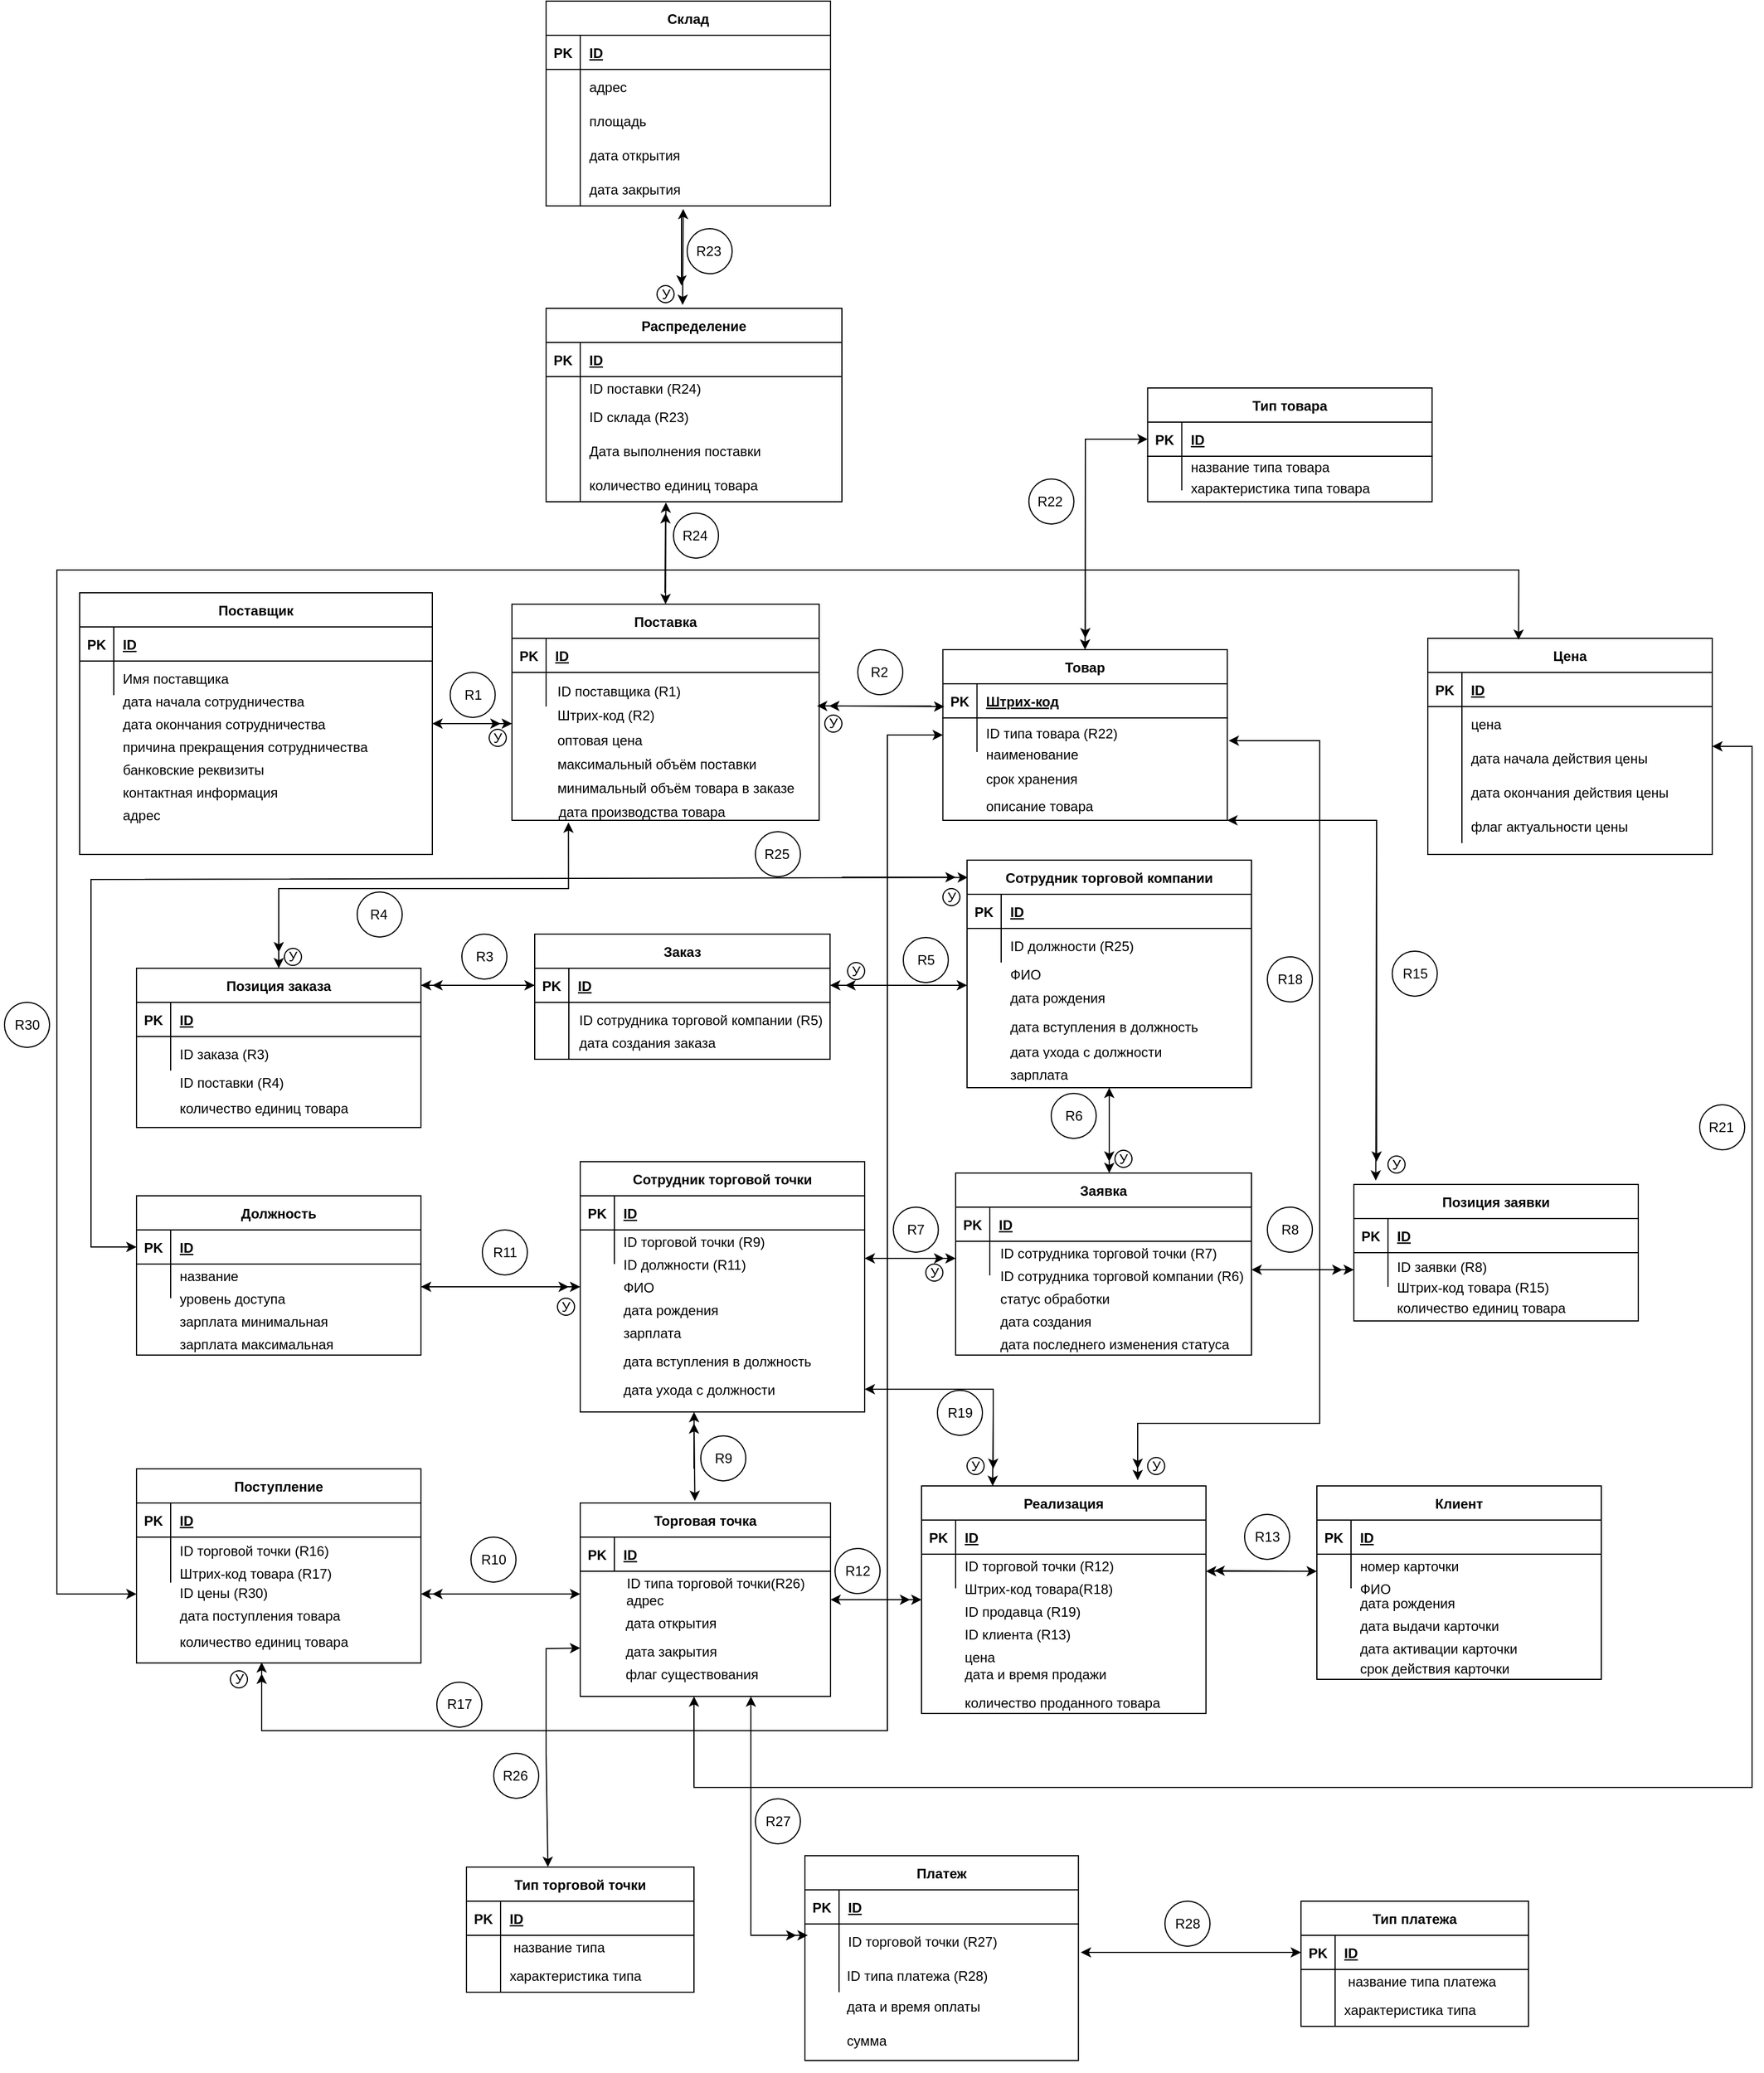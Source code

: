<mxfile version="15.9.1" type="github">
  <diagram id="R2lEEEUBdFMjLlhIrx00" name="Page-1">
    <mxGraphModel dx="1888" dy="1589" grid="1" gridSize="10" guides="1" tooltips="1" connect="1" arrows="1" fold="1" page="1" pageScale="1" pageWidth="850" pageHeight="1100" math="0" shadow="0" extFonts="Permanent Marker^https://fonts.googleapis.com/css?family=Permanent+Marker">
      <root>
        <mxCell id="0" />
        <mxCell id="1" parent="0" />
        <mxCell id="wNKjYSVliJtvh4yzvfl7-15" value="" style="group" parent="1" vertex="1" connectable="0">
          <mxGeometry x="618.75" y="50" width="250" height="180" as="geometry" />
        </mxCell>
        <mxCell id="C-vyLk0tnHw3VtMMgP7b-23" value="Товар" style="shape=table;startSize=30;container=1;collapsible=1;childLayout=tableLayout;fixedRows=1;rowLines=0;fontStyle=1;align=center;resizeLast=1;" parent="wNKjYSVliJtvh4yzvfl7-15" vertex="1">
          <mxGeometry width="250" height="150" as="geometry" />
        </mxCell>
        <mxCell id="C-vyLk0tnHw3VtMMgP7b-24" value="" style="shape=partialRectangle;collapsible=0;dropTarget=0;pointerEvents=0;fillColor=none;points=[[0,0.5],[1,0.5]];portConstraint=eastwest;top=0;left=0;right=0;bottom=1;" parent="C-vyLk0tnHw3VtMMgP7b-23" vertex="1">
          <mxGeometry y="30" width="250" height="30" as="geometry" />
        </mxCell>
        <mxCell id="C-vyLk0tnHw3VtMMgP7b-25" value="PK" style="shape=partialRectangle;overflow=hidden;connectable=0;fillColor=none;top=0;left=0;bottom=0;right=0;fontStyle=1;" parent="C-vyLk0tnHw3VtMMgP7b-24" vertex="1">
          <mxGeometry width="30" height="30" as="geometry">
            <mxRectangle width="30" height="30" as="alternateBounds" />
          </mxGeometry>
        </mxCell>
        <mxCell id="C-vyLk0tnHw3VtMMgP7b-26" value="Штрих-код" style="shape=partialRectangle;overflow=hidden;connectable=0;fillColor=none;top=0;left=0;bottom=0;right=0;align=left;spacingLeft=6;fontStyle=5;" parent="C-vyLk0tnHw3VtMMgP7b-24" vertex="1">
          <mxGeometry x="30" width="220" height="30" as="geometry">
            <mxRectangle width="220" height="30" as="alternateBounds" />
          </mxGeometry>
        </mxCell>
        <mxCell id="C-vyLk0tnHw3VtMMgP7b-27" value="" style="shape=partialRectangle;collapsible=0;dropTarget=0;pointerEvents=0;fillColor=none;points=[[0,0.5],[1,0.5]];portConstraint=eastwest;top=0;left=0;right=0;bottom=0;" parent="C-vyLk0tnHw3VtMMgP7b-23" vertex="1">
          <mxGeometry y="60" width="250" height="30" as="geometry" />
        </mxCell>
        <mxCell id="C-vyLk0tnHw3VtMMgP7b-28" value="" style="shape=partialRectangle;overflow=hidden;connectable=0;fillColor=none;top=0;left=0;bottom=0;right=0;" parent="C-vyLk0tnHw3VtMMgP7b-27" vertex="1">
          <mxGeometry width="30" height="30" as="geometry">
            <mxRectangle width="30" height="30" as="alternateBounds" />
          </mxGeometry>
        </mxCell>
        <mxCell id="C-vyLk0tnHw3VtMMgP7b-29" value="" style="shape=partialRectangle;overflow=hidden;connectable=0;fillColor=none;top=0;left=0;bottom=0;right=0;align=left;spacingLeft=6;" parent="C-vyLk0tnHw3VtMMgP7b-27" vertex="1">
          <mxGeometry x="30" width="220" height="30" as="geometry">
            <mxRectangle width="220" height="30" as="alternateBounds" />
          </mxGeometry>
        </mxCell>
        <mxCell id="wNKjYSVliJtvh4yzvfl7-12" value="" style="shape=partialRectangle;overflow=hidden;connectable=0;fillColor=none;top=0;left=0;bottom=0;right=0;align=left;spacingLeft=6;" parent="wNKjYSVliJtvh4yzvfl7-15" vertex="1">
          <mxGeometry x="30" y="55.652" width="220" height="10.435" as="geometry">
            <mxRectangle width="220" height="30" as="alternateBounds" />
          </mxGeometry>
        </mxCell>
        <mxCell id="wNKjYSVliJtvh4yzvfl7-14" value="" style="shape=partialRectangle;overflow=hidden;connectable=0;fillColor=none;top=0;left=0;bottom=0;right=0;align=left;spacingLeft=6;" parent="wNKjYSVliJtvh4yzvfl7-15" vertex="1">
          <mxGeometry x="30" y="69.565" width="220" height="6.957" as="geometry">
            <mxRectangle width="220" height="30" as="alternateBounds" />
          </mxGeometry>
        </mxCell>
        <mxCell id="6-fPHh01ECGn4GP0L434-14" value="ID типа товара (R22)" style="shape=partialRectangle;overflow=hidden;connectable=0;fillColor=none;top=0;left=0;bottom=0;right=0;align=left;spacingLeft=6;" parent="wNKjYSVliJtvh4yzvfl7-15" vertex="1">
          <mxGeometry x="30" y="58.041" width="220" height="30.0" as="geometry">
            <mxRectangle width="220" height="30" as="alternateBounds" />
          </mxGeometry>
        </mxCell>
        <mxCell id="6-fPHh01ECGn4GP0L434-15" value="наименование" style="shape=partialRectangle;overflow=hidden;connectable=0;fillColor=none;top=0;left=0;bottom=0;right=0;align=left;spacingLeft=6;" parent="wNKjYSVliJtvh4yzvfl7-15" vertex="1">
          <mxGeometry x="30" y="76.526" width="220" height="30.0" as="geometry">
            <mxRectangle width="220" height="30" as="alternateBounds" />
          </mxGeometry>
        </mxCell>
        <mxCell id="LmW0s65oH0BucsLQkFBb-148" value="срок хранения" style="shape=partialRectangle;overflow=hidden;connectable=0;fillColor=none;top=0;left=0;bottom=0;right=0;align=left;spacingLeft=6;" parent="wNKjYSVliJtvh4yzvfl7-15" vertex="1">
          <mxGeometry x="30" y="100.001" width="220" height="26.0" as="geometry">
            <mxRectangle width="220" height="30" as="alternateBounds" />
          </mxGeometry>
        </mxCell>
        <mxCell id="LmW0s65oH0BucsLQkFBb-149" value="описание товара" style="shape=partialRectangle;overflow=hidden;connectable=0;fillColor=none;top=0;left=0;bottom=0;right=0;align=left;spacingLeft=6;" parent="wNKjYSVliJtvh4yzvfl7-15" vertex="1">
          <mxGeometry x="30" y="125.997" width="220" height="21.667" as="geometry">
            <mxRectangle width="220" height="30" as="alternateBounds" />
          </mxGeometry>
        </mxCell>
        <mxCell id="wNKjYSVliJtvh4yzvfl7-31" value="" style="group" parent="1" vertex="1" connectable="0">
          <mxGeometry x="260" y="300" width="270" height="110" as="geometry" />
        </mxCell>
        <mxCell id="wNKjYSVliJtvh4yzvfl7-17" value="Заказ" style="shape=table;startSize=30;container=1;collapsible=1;childLayout=tableLayout;fixedRows=1;rowLines=0;fontStyle=1;align=center;resizeLast=1;" parent="wNKjYSVliJtvh4yzvfl7-31" vertex="1">
          <mxGeometry width="259.615" height="110" as="geometry" />
        </mxCell>
        <mxCell id="wNKjYSVliJtvh4yzvfl7-18" value="" style="shape=partialRectangle;collapsible=0;dropTarget=0;pointerEvents=0;fillColor=none;points=[[0,0.5],[1,0.5]];portConstraint=eastwest;top=0;left=0;right=0;bottom=1;" parent="wNKjYSVliJtvh4yzvfl7-17" vertex="1">
          <mxGeometry y="30" width="259.615" height="30" as="geometry" />
        </mxCell>
        <mxCell id="wNKjYSVliJtvh4yzvfl7-19" value="PK" style="shape=partialRectangle;overflow=hidden;connectable=0;fillColor=none;top=0;left=0;bottom=0;right=0;fontStyle=1;" parent="wNKjYSVliJtvh4yzvfl7-18" vertex="1">
          <mxGeometry width="30" height="30" as="geometry">
            <mxRectangle width="30" height="30" as="alternateBounds" />
          </mxGeometry>
        </mxCell>
        <mxCell id="wNKjYSVliJtvh4yzvfl7-20" value="ID" style="shape=partialRectangle;overflow=hidden;connectable=0;fillColor=none;top=0;left=0;bottom=0;right=0;align=left;spacingLeft=6;fontStyle=5;" parent="wNKjYSVliJtvh4yzvfl7-18" vertex="1">
          <mxGeometry x="30" width="229.615" height="30" as="geometry">
            <mxRectangle width="229.615" height="30" as="alternateBounds" />
          </mxGeometry>
        </mxCell>
        <mxCell id="wNKjYSVliJtvh4yzvfl7-21" value="" style="shape=partialRectangle;collapsible=0;dropTarget=0;pointerEvents=0;fillColor=none;points=[[0,0.5],[1,0.5]];portConstraint=eastwest;top=0;left=0;right=0;bottom=0;" parent="wNKjYSVliJtvh4yzvfl7-17" vertex="1">
          <mxGeometry y="60" width="259.615" height="50" as="geometry" />
        </mxCell>
        <mxCell id="wNKjYSVliJtvh4yzvfl7-22" value="" style="shape=partialRectangle;overflow=hidden;connectable=0;fillColor=none;top=0;left=0;bottom=0;right=0;" parent="wNKjYSVliJtvh4yzvfl7-21" vertex="1">
          <mxGeometry width="30" height="50" as="geometry">
            <mxRectangle width="30" height="50" as="alternateBounds" />
          </mxGeometry>
        </mxCell>
        <mxCell id="wNKjYSVliJtvh4yzvfl7-23" value="" style="shape=partialRectangle;overflow=hidden;connectable=0;fillColor=none;top=0;left=0;bottom=0;right=0;align=left;spacingLeft=6;" parent="wNKjYSVliJtvh4yzvfl7-21" vertex="1">
          <mxGeometry x="30" width="229.615" height="50" as="geometry">
            <mxRectangle width="229.615" height="50" as="alternateBounds" />
          </mxGeometry>
        </mxCell>
        <mxCell id="6-fPHh01ECGn4GP0L434-17" value="ID сотрудника торговой компании (R5)" style="shape=partialRectangle;overflow=hidden;connectable=0;fillColor=none;top=0;left=0;bottom=0;right=0;align=left;spacingLeft=6;" parent="wNKjYSVliJtvh4yzvfl7-31" vertex="1">
          <mxGeometry x="31.154" y="60" width="238.846" height="30" as="geometry">
            <mxRectangle width="220" height="30" as="alternateBounds" />
          </mxGeometry>
        </mxCell>
        <mxCell id="6-fPHh01ECGn4GP0L434-18" value="дата создания заказа" style="shape=partialRectangle;overflow=hidden;connectable=0;fillColor=none;top=0;left=0;bottom=0;right=0;align=left;spacingLeft=6;" parent="wNKjYSVliJtvh4yzvfl7-31" vertex="1">
          <mxGeometry x="31.154" y="80" width="228.462" height="30" as="geometry">
            <mxRectangle width="220" height="30" as="alternateBounds" />
          </mxGeometry>
        </mxCell>
        <mxCell id="wNKjYSVliJtvh4yzvfl7-105" value="" style="group" parent="1" vertex="1" connectable="0">
          <mxGeometry x="181.75" y="70" width="47.5" height="40" as="geometry" />
        </mxCell>
        <mxCell id="wNKjYSVliJtvh4yzvfl7-99" value="" style="ellipse;whiteSpace=wrap;html=1;aspect=fixed;labelBackgroundColor=#FFFFFF;align=left;" parent="wNKjYSVliJtvh4yzvfl7-105" vertex="1">
          <mxGeometry x="3.958" width="39.583" height="39.583" as="geometry" />
        </mxCell>
        <mxCell id="wNKjYSVliJtvh4yzvfl7-104" value="R1" style="text;html=1;strokeColor=none;fillColor=none;align=center;verticalAlign=middle;whiteSpace=wrap;rounded=0;labelBackgroundColor=#FFFFFF;" parent="wNKjYSVliJtvh4yzvfl7-105" vertex="1">
          <mxGeometry y="8" width="47.5" height="24" as="geometry" />
        </mxCell>
        <mxCell id="wNKjYSVliJtvh4yzvfl7-109" value="" style="group" parent="1" vertex="1" connectable="0">
          <mxGeometry x="540" y="50" width="47.5" height="40" as="geometry" />
        </mxCell>
        <mxCell id="wNKjYSVliJtvh4yzvfl7-110" value="" style="ellipse;whiteSpace=wrap;html=1;aspect=fixed;labelBackgroundColor=#FFFFFF;align=left;" parent="wNKjYSVliJtvh4yzvfl7-109" vertex="1">
          <mxGeometry x="3.958" width="39.583" height="39.583" as="geometry" />
        </mxCell>
        <mxCell id="wNKjYSVliJtvh4yzvfl7-111" value="R2" style="text;html=1;strokeColor=none;fillColor=none;align=center;verticalAlign=middle;whiteSpace=wrap;rounded=0;labelBackgroundColor=#FFFFFF;" parent="wNKjYSVliJtvh4yzvfl7-109" vertex="1">
          <mxGeometry x="-1" y="8" width="47.5" height="24" as="geometry" />
        </mxCell>
        <mxCell id="wNKjYSVliJtvh4yzvfl7-123" value="" style="group" parent="1" vertex="1" connectable="0">
          <mxGeometry x="192" y="300" width="47.5" height="40" as="geometry" />
        </mxCell>
        <mxCell id="wNKjYSVliJtvh4yzvfl7-124" value="" style="ellipse;whiteSpace=wrap;html=1;aspect=fixed;labelBackgroundColor=#FFFFFF;align=left;" parent="wNKjYSVliJtvh4yzvfl7-123" vertex="1">
          <mxGeometry x="3.958" width="39.583" height="39.583" as="geometry" />
        </mxCell>
        <mxCell id="wNKjYSVliJtvh4yzvfl7-125" value="R3" style="text;html=1;strokeColor=none;fillColor=none;align=center;verticalAlign=middle;whiteSpace=wrap;rounded=0;labelBackgroundColor=#FFFFFF;" parent="wNKjYSVliJtvh4yzvfl7-123" vertex="1">
          <mxGeometry y="7.79" width="47.5" height="24" as="geometry" />
        </mxCell>
        <mxCell id="wNKjYSVliJtvh4yzvfl7-127" value="" style="group" parent="1" vertex="1" connectable="0">
          <mxGeometry x="580" y="303" width="47.5" height="40" as="geometry" />
        </mxCell>
        <mxCell id="wNKjYSVliJtvh4yzvfl7-128" value="" style="ellipse;whiteSpace=wrap;html=1;aspect=fixed;labelBackgroundColor=#FFFFFF;align=left;" parent="wNKjYSVliJtvh4yzvfl7-127" vertex="1">
          <mxGeometry x="3.958" width="39.583" height="39.583" as="geometry" />
        </mxCell>
        <mxCell id="wNKjYSVliJtvh4yzvfl7-129" value="R5" style="text;html=1;strokeColor=none;fillColor=none;align=center;verticalAlign=middle;whiteSpace=wrap;rounded=0;labelBackgroundColor=#FFFFFF;" parent="wNKjYSVliJtvh4yzvfl7-127" vertex="1">
          <mxGeometry y="7.79" width="47.5" height="24" as="geometry" />
        </mxCell>
        <mxCell id="wNKjYSVliJtvh4yzvfl7-130" value="" style="group" parent="1" vertex="1" connectable="0">
          <mxGeometry x="571.25" y="540" width="47.5" height="40" as="geometry" />
        </mxCell>
        <mxCell id="wNKjYSVliJtvh4yzvfl7-131" value="" style="ellipse;whiteSpace=wrap;html=1;aspect=fixed;labelBackgroundColor=#FFFFFF;align=left;" parent="wNKjYSVliJtvh4yzvfl7-130" vertex="1">
          <mxGeometry x="3.958" width="39.583" height="39.583" as="geometry" />
        </mxCell>
        <mxCell id="wNKjYSVliJtvh4yzvfl7-132" value="R7" style="text;html=1;strokeColor=none;fillColor=none;align=center;verticalAlign=middle;whiteSpace=wrap;rounded=0;labelBackgroundColor=#FFFFFF;" parent="wNKjYSVliJtvh4yzvfl7-130" vertex="1">
          <mxGeometry y="7.79" width="47.5" height="24" as="geometry" />
        </mxCell>
        <mxCell id="wNKjYSVliJtvh4yzvfl7-133" value="" style="group" parent="1" vertex="1" connectable="0">
          <mxGeometry x="710" y="440" width="47.5" height="40" as="geometry" />
        </mxCell>
        <mxCell id="wNKjYSVliJtvh4yzvfl7-134" value="" style="ellipse;whiteSpace=wrap;html=1;aspect=fixed;labelBackgroundColor=#FFFFFF;align=left;" parent="wNKjYSVliJtvh4yzvfl7-133" vertex="1">
          <mxGeometry x="3.958" width="39.583" height="39.583" as="geometry" />
        </mxCell>
        <mxCell id="wNKjYSVliJtvh4yzvfl7-135" value="R6" style="text;html=1;strokeColor=none;fillColor=none;align=center;verticalAlign=middle;whiteSpace=wrap;rounded=0;labelBackgroundColor=#FFFFFF;" parent="wNKjYSVliJtvh4yzvfl7-133" vertex="1">
          <mxGeometry y="7.79" width="47.5" height="24" as="geometry" />
        </mxCell>
        <mxCell id="6BVmg359-Mf6Cl1hGm6e-2" value="" style="group" parent="1" vertex="1" connectable="0">
          <mxGeometry x="-90" y="330" width="250" height="140" as="geometry" />
        </mxCell>
        <mxCell id="6BVmg359-Mf6Cl1hGm6e-3" value="Позиция заказа" style="shape=table;startSize=30;container=1;collapsible=1;childLayout=tableLayout;fixedRows=1;rowLines=0;fontStyle=1;align=center;resizeLast=1;" parent="6BVmg359-Mf6Cl1hGm6e-2" vertex="1">
          <mxGeometry width="250" height="140" as="geometry" />
        </mxCell>
        <mxCell id="6BVmg359-Mf6Cl1hGm6e-4" value="" style="shape=partialRectangle;collapsible=0;dropTarget=0;pointerEvents=0;fillColor=none;points=[[0,0.5],[1,0.5]];portConstraint=eastwest;top=0;left=0;right=0;bottom=1;" parent="6BVmg359-Mf6Cl1hGm6e-3" vertex="1">
          <mxGeometry y="30" width="250" height="30" as="geometry" />
        </mxCell>
        <mxCell id="6BVmg359-Mf6Cl1hGm6e-5" value="PK" style="shape=partialRectangle;overflow=hidden;connectable=0;fillColor=none;top=0;left=0;bottom=0;right=0;fontStyle=1;" parent="6BVmg359-Mf6Cl1hGm6e-4" vertex="1">
          <mxGeometry width="30" height="30" as="geometry">
            <mxRectangle width="30" height="30" as="alternateBounds" />
          </mxGeometry>
        </mxCell>
        <mxCell id="6BVmg359-Mf6Cl1hGm6e-6" value="ID" style="shape=partialRectangle;overflow=hidden;connectable=0;fillColor=none;top=0;left=0;bottom=0;right=0;align=left;spacingLeft=6;fontStyle=5;" parent="6BVmg359-Mf6Cl1hGm6e-4" vertex="1">
          <mxGeometry x="30" width="220" height="30" as="geometry">
            <mxRectangle width="220" height="30" as="alternateBounds" />
          </mxGeometry>
        </mxCell>
        <mxCell id="6BVmg359-Mf6Cl1hGm6e-7" value="" style="shape=partialRectangle;collapsible=0;dropTarget=0;pointerEvents=0;fillColor=none;points=[[0,0.5],[1,0.5]];portConstraint=eastwest;top=0;left=0;right=0;bottom=0;" parent="6BVmg359-Mf6Cl1hGm6e-3" vertex="1">
          <mxGeometry y="60" width="250" height="30" as="geometry" />
        </mxCell>
        <mxCell id="6BVmg359-Mf6Cl1hGm6e-8" value="" style="shape=partialRectangle;overflow=hidden;connectable=0;fillColor=none;top=0;left=0;bottom=0;right=0;" parent="6BVmg359-Mf6Cl1hGm6e-7" vertex="1">
          <mxGeometry width="30" height="30" as="geometry">
            <mxRectangle width="30" height="30" as="alternateBounds" />
          </mxGeometry>
        </mxCell>
        <mxCell id="6BVmg359-Mf6Cl1hGm6e-9" value="ID заказа (R3)" style="shape=partialRectangle;overflow=hidden;connectable=0;fillColor=none;top=0;left=0;bottom=0;right=0;align=left;spacingLeft=6;" parent="6BVmg359-Mf6Cl1hGm6e-7" vertex="1">
          <mxGeometry x="30" width="220" height="30" as="geometry">
            <mxRectangle width="220" height="30" as="alternateBounds" />
          </mxGeometry>
        </mxCell>
        <mxCell id="6BVmg359-Mf6Cl1hGm6e-10" value="ID поставки (R4)" style="shape=partialRectangle;overflow=hidden;connectable=0;fillColor=none;top=0;left=0;bottom=0;right=0;align=left;spacingLeft=6;" parent="6BVmg359-Mf6Cl1hGm6e-2" vertex="1">
          <mxGeometry x="30" y="90" width="220" height="20" as="geometry">
            <mxRectangle width="220" height="30" as="alternateBounds" />
          </mxGeometry>
        </mxCell>
        <mxCell id="6BVmg359-Mf6Cl1hGm6e-11" value="количество единиц товара" style="shape=partialRectangle;overflow=hidden;connectable=0;fillColor=none;top=0;left=0;bottom=0;right=0;align=left;spacingLeft=6;" parent="6BVmg359-Mf6Cl1hGm6e-2" vertex="1">
          <mxGeometry x="30" y="109.998" width="220" height="25.455" as="geometry">
            <mxRectangle width="220" height="30" as="alternateBounds" />
          </mxGeometry>
        </mxCell>
        <mxCell id="6BVmg359-Mf6Cl1hGm6e-12" value="" style="endArrow=classic;startArrow=classic;html=1;rounded=0;edgeStyle=orthogonalEdgeStyle;exitX=0.5;exitY=0;exitDx=0;exitDy=0;entryX=0.049;entryY=1.09;entryDx=0;entryDy=0;entryPerimeter=0;" parent="1" source="6BVmg359-Mf6Cl1hGm6e-3" target="6-fPHh01ECGn4GP0L434-12" edge="1">
          <mxGeometry width="50" height="50" relative="1" as="geometry">
            <mxPoint x="320" y="210" as="sourcePoint" />
            <mxPoint x="290" y="200" as="targetPoint" />
            <Array as="points">
              <mxPoint x="35" y="260" />
              <mxPoint x="290" y="260" />
            </Array>
          </mxGeometry>
        </mxCell>
        <mxCell id="6BVmg359-Mf6Cl1hGm6e-13" value="" style="group" parent="1" vertex="1" connectable="0">
          <mxGeometry x="100" y="263" width="47.5" height="40" as="geometry" />
        </mxCell>
        <mxCell id="6BVmg359-Mf6Cl1hGm6e-14" value="" style="ellipse;whiteSpace=wrap;html=1;aspect=fixed;labelBackgroundColor=#FFFFFF;align=left;" parent="6BVmg359-Mf6Cl1hGm6e-13" vertex="1">
          <mxGeometry x="3.958" width="39.583" height="39.583" as="geometry" />
        </mxCell>
        <mxCell id="6BVmg359-Mf6Cl1hGm6e-15" value="R4" style="text;html=1;strokeColor=none;fillColor=none;align=center;verticalAlign=middle;whiteSpace=wrap;rounded=0;labelBackgroundColor=#FFFFFF;" parent="6BVmg359-Mf6Cl1hGm6e-13" vertex="1">
          <mxGeometry x="-1" y="8" width="47.5" height="24" as="geometry" />
        </mxCell>
        <mxCell id="6BVmg359-Mf6Cl1hGm6e-18" value="" style="endArrow=classic;startArrow=classic;html=1;rounded=0;edgeStyle=orthogonalEdgeStyle;entryX=0;entryY=0.5;entryDx=0;entryDy=0;" parent="1" target="wNKjYSVliJtvh4yzvfl7-18" edge="1">
          <mxGeometry width="50" height="50" relative="1" as="geometry">
            <mxPoint x="160" y="345" as="sourcePoint" />
            <mxPoint x="370" y="460" as="targetPoint" />
            <Array as="points">
              <mxPoint x="160" y="345" />
            </Array>
          </mxGeometry>
        </mxCell>
        <mxCell id="6BVmg359-Mf6Cl1hGm6e-19" value="" style="group" parent="1" vertex="1" connectable="0">
          <mxGeometry x="640" y="235" width="250" height="200" as="geometry" />
        </mxCell>
        <mxCell id="6BVmg359-Mf6Cl1hGm6e-20" value="Сотрудник торговой компании" style="shape=table;startSize=30;container=1;collapsible=1;childLayout=tableLayout;fixedRows=1;rowLines=0;fontStyle=1;align=center;resizeLast=1;" parent="6BVmg359-Mf6Cl1hGm6e-19" vertex="1">
          <mxGeometry width="250" height="200" as="geometry" />
        </mxCell>
        <mxCell id="6BVmg359-Mf6Cl1hGm6e-21" value="" style="shape=partialRectangle;collapsible=0;dropTarget=0;pointerEvents=0;fillColor=none;points=[[0,0.5],[1,0.5]];portConstraint=eastwest;top=0;left=0;right=0;bottom=1;" parent="6BVmg359-Mf6Cl1hGm6e-20" vertex="1">
          <mxGeometry y="30" width="250" height="30" as="geometry" />
        </mxCell>
        <mxCell id="6BVmg359-Mf6Cl1hGm6e-22" value="PK" style="shape=partialRectangle;overflow=hidden;connectable=0;fillColor=none;top=0;left=0;bottom=0;right=0;fontStyle=1;" parent="6BVmg359-Mf6Cl1hGm6e-21" vertex="1">
          <mxGeometry width="30" height="30" as="geometry">
            <mxRectangle width="30" height="30" as="alternateBounds" />
          </mxGeometry>
        </mxCell>
        <mxCell id="6BVmg359-Mf6Cl1hGm6e-23" value="ID" style="shape=partialRectangle;overflow=hidden;connectable=0;fillColor=none;top=0;left=0;bottom=0;right=0;align=left;spacingLeft=6;fontStyle=5;" parent="6BVmg359-Mf6Cl1hGm6e-21" vertex="1">
          <mxGeometry x="30" width="220" height="30" as="geometry">
            <mxRectangle width="220" height="30" as="alternateBounds" />
          </mxGeometry>
        </mxCell>
        <mxCell id="6BVmg359-Mf6Cl1hGm6e-24" value="" style="shape=partialRectangle;collapsible=0;dropTarget=0;pointerEvents=0;fillColor=none;points=[[0,0.5],[1,0.5]];portConstraint=eastwest;top=0;left=0;right=0;bottom=0;" parent="6BVmg359-Mf6Cl1hGm6e-20" vertex="1">
          <mxGeometry y="60" width="250" height="30" as="geometry" />
        </mxCell>
        <mxCell id="6BVmg359-Mf6Cl1hGm6e-25" value="" style="shape=partialRectangle;overflow=hidden;connectable=0;fillColor=none;top=0;left=0;bottom=0;right=0;" parent="6BVmg359-Mf6Cl1hGm6e-24" vertex="1">
          <mxGeometry width="30" height="30" as="geometry">
            <mxRectangle width="30" height="30" as="alternateBounds" />
          </mxGeometry>
        </mxCell>
        <mxCell id="6BVmg359-Mf6Cl1hGm6e-26" value="ID должности (R25)" style="shape=partialRectangle;overflow=hidden;connectable=0;fillColor=none;top=0;left=0;bottom=0;right=0;align=left;spacingLeft=6;" parent="6BVmg359-Mf6Cl1hGm6e-24" vertex="1">
          <mxGeometry x="30" width="220" height="30" as="geometry">
            <mxRectangle width="220" height="30" as="alternateBounds" />
          </mxGeometry>
        </mxCell>
        <mxCell id="6-fPHh01ECGn4GP0L434-20" value="дата рождения" style="shape=partialRectangle;overflow=hidden;connectable=0;fillColor=none;top=0;left=0;bottom=0;right=0;align=left;spacingLeft=6;" parent="6BVmg359-Mf6Cl1hGm6e-19" vertex="1">
          <mxGeometry x="30" y="109.329" width="220" height="22.619" as="geometry">
            <mxRectangle width="220" height="30" as="alternateBounds" />
          </mxGeometry>
        </mxCell>
        <mxCell id="6-fPHh01ECGn4GP0L434-21" value="дата вступления в должность" style="shape=partialRectangle;overflow=hidden;connectable=0;fillColor=none;top=0;left=0;bottom=0;right=0;align=left;spacingLeft=6;" parent="6BVmg359-Mf6Cl1hGm6e-19" vertex="1">
          <mxGeometry x="30" y="131.95" width="220" height="28.057" as="geometry">
            <mxRectangle width="220" height="30" as="alternateBounds" />
          </mxGeometry>
        </mxCell>
        <mxCell id="6-fPHh01ECGn4GP0L434-23" value="дата ухода с должности" style="shape=partialRectangle;overflow=hidden;connectable=0;fillColor=none;top=0;left=0;bottom=0;right=0;align=left;spacingLeft=6;" parent="6BVmg359-Mf6Cl1hGm6e-19" vertex="1">
          <mxGeometry x="30" y="160.005" width="220" height="15.745" as="geometry">
            <mxRectangle width="220" height="30" as="alternateBounds" />
          </mxGeometry>
        </mxCell>
        <mxCell id="LmW0s65oH0BucsLQkFBb-152" value="ФИО" style="shape=partialRectangle;overflow=hidden;connectable=0;fillColor=none;top=0;left=0;bottom=0;right=0;align=left;spacingLeft=6;" parent="6BVmg359-Mf6Cl1hGm6e-19" vertex="1">
          <mxGeometry x="30" y="88.695" width="220" height="22.619" as="geometry">
            <mxRectangle width="220" height="30" as="alternateBounds" />
          </mxGeometry>
        </mxCell>
        <mxCell id="LmW0s65oH0BucsLQkFBb-154" value="зарплата" style="shape=partialRectangle;overflow=hidden;connectable=0;fillColor=none;top=0;left=0;bottom=0;right=0;align=left;spacingLeft=6;" parent="6BVmg359-Mf6Cl1hGm6e-19" vertex="1">
          <mxGeometry x="30" y="180" width="220" height="15.745" as="geometry">
            <mxRectangle width="220" height="30" as="alternateBounds" />
          </mxGeometry>
        </mxCell>
        <mxCell id="6BVmg359-Mf6Cl1hGm6e-58" value="" style="group" parent="1" vertex="1" connectable="0">
          <mxGeometry x="210" y="560" width="47.5" height="40" as="geometry" />
        </mxCell>
        <mxCell id="6BVmg359-Mf6Cl1hGm6e-59" value="" style="ellipse;whiteSpace=wrap;html=1;aspect=fixed;labelBackgroundColor=#FFFFFF;align=left;" parent="6BVmg359-Mf6Cl1hGm6e-58" vertex="1">
          <mxGeometry x="3.958" width="39.583" height="39.583" as="geometry" />
        </mxCell>
        <mxCell id="6BVmg359-Mf6Cl1hGm6e-60" value="R11" style="text;html=1;strokeColor=none;fillColor=none;align=center;verticalAlign=middle;whiteSpace=wrap;rounded=0;labelBackgroundColor=#FFFFFF;" parent="6BVmg359-Mf6Cl1hGm6e-58" vertex="1">
          <mxGeometry y="7.79" width="47.5" height="24" as="geometry" />
        </mxCell>
        <mxCell id="6BVmg359-Mf6Cl1hGm6e-94" value="" style="group" parent="1" vertex="1" connectable="0">
          <mxGeometry x="200" y="830" width="47.5" height="40" as="geometry" />
        </mxCell>
        <mxCell id="6BVmg359-Mf6Cl1hGm6e-95" value="" style="ellipse;whiteSpace=wrap;html=1;aspect=fixed;labelBackgroundColor=#FFFFFF;align=left;" parent="6BVmg359-Mf6Cl1hGm6e-94" vertex="1">
          <mxGeometry x="3.958" width="39.583" height="39.583" as="geometry" />
        </mxCell>
        <mxCell id="6BVmg359-Mf6Cl1hGm6e-96" value="R10" style="text;html=1;strokeColor=none;fillColor=none;align=center;verticalAlign=middle;whiteSpace=wrap;rounded=0;labelBackgroundColor=#FFFFFF;" parent="6BVmg359-Mf6Cl1hGm6e-94" vertex="1">
          <mxGeometry y="7.79" width="47.5" height="24" as="geometry" />
        </mxCell>
        <mxCell id="6BVmg359-Mf6Cl1hGm6e-109" value="" style="group" parent="1" vertex="1" connectable="0">
          <mxGeometry x="610" y="701" width="47.5" height="40" as="geometry" />
        </mxCell>
        <mxCell id="6BVmg359-Mf6Cl1hGm6e-110" value="" style="ellipse;whiteSpace=wrap;html=1;aspect=fixed;labelBackgroundColor=#FFFFFF;align=left;" parent="6BVmg359-Mf6Cl1hGm6e-109" vertex="1">
          <mxGeometry x="3.958" width="39.583" height="39.583" as="geometry" />
        </mxCell>
        <mxCell id="6BVmg359-Mf6Cl1hGm6e-111" value="R19" style="text;html=1;strokeColor=none;fillColor=none;align=center;verticalAlign=middle;whiteSpace=wrap;rounded=0;labelBackgroundColor=#FFFFFF;" parent="6BVmg359-Mf6Cl1hGm6e-109" vertex="1">
          <mxGeometry y="7.79" width="47.5" height="24" as="geometry" />
        </mxCell>
        <mxCell id="6BVmg359-Mf6Cl1hGm6e-112" value="" style="group" parent="1" vertex="1" connectable="0">
          <mxGeometry x="900" y="540" width="47.5" height="40" as="geometry" />
        </mxCell>
        <mxCell id="6BVmg359-Mf6Cl1hGm6e-113" value="" style="ellipse;whiteSpace=wrap;html=1;aspect=fixed;labelBackgroundColor=#FFFFFF;align=left;" parent="6BVmg359-Mf6Cl1hGm6e-112" vertex="1">
          <mxGeometry x="3.958" width="39.583" height="39.583" as="geometry" />
        </mxCell>
        <mxCell id="6BVmg359-Mf6Cl1hGm6e-114" value="R8" style="text;html=1;strokeColor=none;fillColor=none;align=center;verticalAlign=middle;whiteSpace=wrap;rounded=0;labelBackgroundColor=#FFFFFF;" parent="6BVmg359-Mf6Cl1hGm6e-112" vertex="1">
          <mxGeometry y="7.79" width="47.5" height="24" as="geometry" />
        </mxCell>
        <mxCell id="6-fPHh01ECGn4GP0L434-7" value="" style="group" parent="1" vertex="1" connectable="0">
          <mxGeometry x="-140" width="310" height="230" as="geometry" />
        </mxCell>
        <mxCell id="C-vyLk0tnHw3VtMMgP7b-2" value="Поставщик" style="shape=table;startSize=30;container=1;collapsible=1;childLayout=tableLayout;fixedRows=1;rowLines=0;fontStyle=1;align=center;resizeLast=1;" parent="6-fPHh01ECGn4GP0L434-7" vertex="1">
          <mxGeometry width="310" height="230" as="geometry">
            <mxRectangle width="100" height="30" as="alternateBounds" />
          </mxGeometry>
        </mxCell>
        <mxCell id="C-vyLk0tnHw3VtMMgP7b-3" value="" style="shape=partialRectangle;collapsible=0;dropTarget=0;pointerEvents=0;fillColor=none;points=[[0,0.5],[1,0.5]];portConstraint=eastwest;top=0;left=0;right=0;bottom=1;" parent="C-vyLk0tnHw3VtMMgP7b-2" vertex="1">
          <mxGeometry y="30" width="310" height="30" as="geometry" />
        </mxCell>
        <mxCell id="C-vyLk0tnHw3VtMMgP7b-4" value="PK" style="shape=partialRectangle;overflow=hidden;connectable=0;fillColor=none;top=0;left=0;bottom=0;right=0;fontStyle=1;" parent="C-vyLk0tnHw3VtMMgP7b-3" vertex="1">
          <mxGeometry width="30" height="30" as="geometry">
            <mxRectangle width="30" height="30" as="alternateBounds" />
          </mxGeometry>
        </mxCell>
        <mxCell id="C-vyLk0tnHw3VtMMgP7b-5" value="ID" style="shape=partialRectangle;overflow=hidden;connectable=0;fillColor=none;top=0;left=0;bottom=0;right=0;align=left;spacingLeft=6;fontStyle=5;" parent="C-vyLk0tnHw3VtMMgP7b-3" vertex="1">
          <mxGeometry x="30" width="280" height="30" as="geometry">
            <mxRectangle width="280" height="30" as="alternateBounds" />
          </mxGeometry>
        </mxCell>
        <mxCell id="C-vyLk0tnHw3VtMMgP7b-6" value="" style="shape=partialRectangle;collapsible=0;dropTarget=0;pointerEvents=0;fillColor=none;points=[[0,0.5],[1,0.5]];portConstraint=eastwest;top=0;left=0;right=0;bottom=0;" parent="C-vyLk0tnHw3VtMMgP7b-2" vertex="1">
          <mxGeometry y="60" width="310" height="30" as="geometry" />
        </mxCell>
        <mxCell id="C-vyLk0tnHw3VtMMgP7b-7" value="" style="shape=partialRectangle;overflow=hidden;connectable=0;fillColor=none;top=0;left=0;bottom=0;right=0;" parent="C-vyLk0tnHw3VtMMgP7b-6" vertex="1">
          <mxGeometry width="30" height="30" as="geometry">
            <mxRectangle width="30" height="30" as="alternateBounds" />
          </mxGeometry>
        </mxCell>
        <mxCell id="C-vyLk0tnHw3VtMMgP7b-8" value="Имя поставщика" style="shape=partialRectangle;overflow=hidden;connectable=0;fillColor=none;top=0;left=0;bottom=0;right=0;align=left;spacingLeft=6;" parent="C-vyLk0tnHw3VtMMgP7b-6" vertex="1">
          <mxGeometry x="30" width="280" height="30" as="geometry">
            <mxRectangle width="280" height="30" as="alternateBounds" />
          </mxGeometry>
        </mxCell>
        <mxCell id="6-fPHh01ECGn4GP0L434-1" value="дата окончания сотрудничества" style="shape=partialRectangle;overflow=hidden;connectable=0;fillColor=none;top=0;left=0;bottom=0;right=0;align=left;spacingLeft=6;" parent="6-fPHh01ECGn4GP0L434-7" vertex="1">
          <mxGeometry x="30" y="100" width="260" height="30" as="geometry">
            <mxRectangle width="220" height="30" as="alternateBounds" />
          </mxGeometry>
        </mxCell>
        <mxCell id="6-fPHh01ECGn4GP0L434-2" value="банковские реквизиты" style="shape=partialRectangle;overflow=hidden;connectable=0;fillColor=none;top=0;left=0;bottom=0;right=0;align=left;spacingLeft=6;" parent="6-fPHh01ECGn4GP0L434-7" vertex="1">
          <mxGeometry x="30" y="140" width="220" height="30" as="geometry">
            <mxRectangle width="220" height="30" as="alternateBounds" />
          </mxGeometry>
        </mxCell>
        <mxCell id="6-fPHh01ECGn4GP0L434-3" value="причина прекращения сотрудничества" style="shape=partialRectangle;overflow=hidden;connectable=0;fillColor=none;top=0;left=0;bottom=0;right=0;align=left;spacingLeft=6;" parent="6-fPHh01ECGn4GP0L434-7" vertex="1">
          <mxGeometry x="30" y="120" width="260" height="30" as="geometry">
            <mxRectangle width="220" height="30" as="alternateBounds" />
          </mxGeometry>
        </mxCell>
        <mxCell id="6-fPHh01ECGn4GP0L434-4" value="контактная информация" style="shape=partialRectangle;overflow=hidden;connectable=0;fillColor=none;top=0;left=0;bottom=0;right=0;align=left;spacingLeft=6;" parent="6-fPHh01ECGn4GP0L434-7" vertex="1">
          <mxGeometry x="30" y="160" width="220" height="30" as="geometry">
            <mxRectangle width="220" height="30" as="alternateBounds" />
          </mxGeometry>
        </mxCell>
        <mxCell id="6-fPHh01ECGn4GP0L434-5" value="адрес" style="shape=partialRectangle;overflow=hidden;connectable=0;fillColor=none;top=0;left=0;bottom=0;right=0;align=left;spacingLeft=6;" parent="6-fPHh01ECGn4GP0L434-7" vertex="1">
          <mxGeometry x="30" y="180" width="260" height="30" as="geometry">
            <mxRectangle width="220" height="30" as="alternateBounds" />
          </mxGeometry>
        </mxCell>
        <mxCell id="LmW0s65oH0BucsLQkFBb-150" value="дата начала сотрудничества" style="shape=partialRectangle;overflow=hidden;connectable=0;fillColor=none;top=0;left=0;bottom=0;right=0;align=left;spacingLeft=6;" parent="6-fPHh01ECGn4GP0L434-7" vertex="1">
          <mxGeometry x="30" y="80" width="280" height="30" as="geometry">
            <mxRectangle width="280" height="30" as="alternateBounds" />
          </mxGeometry>
        </mxCell>
        <mxCell id="6-fPHh01ECGn4GP0L434-13" value="" style="group" parent="1" vertex="1" connectable="0">
          <mxGeometry x="240" y="10" width="270" height="190" as="geometry" />
        </mxCell>
        <mxCell id="C-vyLk0tnHw3VtMMgP7b-13" value="Поставка" style="shape=table;startSize=30;container=1;collapsible=1;childLayout=tableLayout;fixedRows=1;rowLines=0;fontStyle=1;align=center;resizeLast=1;" parent="6-fPHh01ECGn4GP0L434-13" vertex="1">
          <mxGeometry width="270" height="190" as="geometry" />
        </mxCell>
        <mxCell id="C-vyLk0tnHw3VtMMgP7b-14" value="" style="shape=partialRectangle;collapsible=0;dropTarget=0;pointerEvents=0;fillColor=none;points=[[0,0.5],[1,0.5]];portConstraint=eastwest;top=0;left=0;right=0;bottom=1;" parent="C-vyLk0tnHw3VtMMgP7b-13" vertex="1">
          <mxGeometry y="30" width="270" height="30" as="geometry" />
        </mxCell>
        <mxCell id="C-vyLk0tnHw3VtMMgP7b-15" value="PK" style="shape=partialRectangle;overflow=hidden;connectable=0;fillColor=none;top=0;left=0;bottom=0;right=0;fontStyle=1;" parent="C-vyLk0tnHw3VtMMgP7b-14" vertex="1">
          <mxGeometry width="30" height="30" as="geometry">
            <mxRectangle width="30" height="30" as="alternateBounds" />
          </mxGeometry>
        </mxCell>
        <mxCell id="C-vyLk0tnHw3VtMMgP7b-16" value="ID" style="shape=partialRectangle;overflow=hidden;connectable=0;fillColor=none;top=0;left=0;bottom=0;right=0;align=left;spacingLeft=6;fontStyle=5;" parent="C-vyLk0tnHw3VtMMgP7b-14" vertex="1">
          <mxGeometry x="30" width="240" height="30" as="geometry">
            <mxRectangle width="240" height="30" as="alternateBounds" />
          </mxGeometry>
        </mxCell>
        <mxCell id="C-vyLk0tnHw3VtMMgP7b-17" value="" style="shape=partialRectangle;collapsible=0;dropTarget=0;pointerEvents=0;fillColor=none;points=[[0,0.5],[1,0.5]];portConstraint=eastwest;top=0;left=0;right=0;bottom=0;" parent="C-vyLk0tnHw3VtMMgP7b-13" vertex="1">
          <mxGeometry y="60" width="270" height="30" as="geometry" />
        </mxCell>
        <mxCell id="C-vyLk0tnHw3VtMMgP7b-18" value="" style="shape=partialRectangle;overflow=hidden;connectable=0;fillColor=none;top=0;left=0;bottom=0;right=0;" parent="C-vyLk0tnHw3VtMMgP7b-17" vertex="1">
          <mxGeometry width="30" height="30" as="geometry">
            <mxRectangle width="30" height="30" as="alternateBounds" />
          </mxGeometry>
        </mxCell>
        <mxCell id="C-vyLk0tnHw3VtMMgP7b-19" value="" style="shape=partialRectangle;overflow=hidden;connectable=0;fillColor=none;top=0;left=0;bottom=0;right=0;align=left;spacingLeft=6;" parent="C-vyLk0tnHw3VtMMgP7b-17" vertex="1">
          <mxGeometry x="30" width="240" height="30" as="geometry">
            <mxRectangle width="240" height="30" as="alternateBounds" />
          </mxGeometry>
        </mxCell>
        <mxCell id="6BVmg359-Mf6Cl1hGm6e-1" value="&lt;span style=&quot;color: rgb(0 , 0 , 0) ; font-family: &amp;#34;helvetica&amp;#34; ; font-size: 12px ; font-style: normal ; letter-spacing: normal ; text-align: left ; text-indent: 0px ; text-transform: none ; word-spacing: 0px ; display: inline ; float: none&quot;&gt;ID поставщика (R1)&lt;/span&gt;&lt;br style=&quot;padding: 0px ; margin: 0px ; color: rgb(0 , 0 , 0) ; font-family: &amp;#34;helvetica&amp;#34; ; font-size: 12px ; font-style: normal ; letter-spacing: normal ; text-align: left ; text-indent: 0px ; text-transform: none ; word-spacing: 0px&quot;&gt;" style="text;whiteSpace=wrap;html=1;" parent="6-fPHh01ECGn4GP0L434-13" vertex="1">
          <mxGeometry x="37.5" y="63.333" width="160" height="21.111" as="geometry" />
        </mxCell>
        <mxCell id="6-fPHh01ECGn4GP0L434-8" value="&lt;span style=&quot;color: rgb(0 , 0 , 0) ; font-family: &amp;#34;helvetica&amp;#34; ; font-size: 12px ; font-style: normal ; letter-spacing: normal ; text-align: left ; text-indent: 0px ; text-transform: none ; word-spacing: 0px ; display: inline ; float: none&quot;&gt;Штрих-код (R2)&lt;/span&gt;" style="text;whiteSpace=wrap;html=1;" parent="6-fPHh01ECGn4GP0L434-13" vertex="1">
          <mxGeometry x="37.5" y="84.444" width="160" height="21.111" as="geometry" />
        </mxCell>
        <mxCell id="6-fPHh01ECGn4GP0L434-9" value="&lt;span style=&quot;color: rgb(0 , 0 , 0) ; font-family: &amp;#34;helvetica&amp;#34; ; font-size: 12px ; font-style: normal ; letter-spacing: normal ; text-align: left ; text-indent: 0px ; text-transform: none ; word-spacing: 0px ; display: inline ; float: none&quot;&gt;оптовая цена&lt;/span&gt;" style="text;whiteSpace=wrap;html=1;" parent="6-fPHh01ECGn4GP0L434-13" vertex="1">
          <mxGeometry x="37.5" y="105.556" width="160" height="21.111" as="geometry" />
        </mxCell>
        <mxCell id="6-fPHh01ECGn4GP0L434-10" value="&lt;span style=&quot;color: rgb(0 , 0 , 0) ; font-family: &amp;#34;helvetica&amp;#34; ; font-size: 12px ; font-style: normal ; letter-spacing: normal ; text-align: left ; text-indent: 0px ; text-transform: none ; word-spacing: 0px ; display: inline ; float: none&quot;&gt;максимальный объём поставки&lt;/span&gt;" style="text;whiteSpace=wrap;html=1;" parent="6-fPHh01ECGn4GP0L434-13" vertex="1">
          <mxGeometry x="37.5" y="126.667" width="222.5" height="21.111" as="geometry" />
        </mxCell>
        <mxCell id="6-fPHh01ECGn4GP0L434-11" value="&lt;span style=&quot;color: rgb(0 , 0 , 0) ; font-family: &amp;#34;helvetica&amp;#34; ; font-size: 12px ; font-style: normal ; letter-spacing: normal ; text-align: left ; text-indent: 0px ; text-transform: none ; word-spacing: 0px ; display: inline ; float: none&quot;&gt;минимальный объём товара в заказе&lt;/span&gt;" style="text;whiteSpace=wrap;html=1;" parent="6-fPHh01ECGn4GP0L434-13" vertex="1">
          <mxGeometry x="37.5" y="147.778" width="222.5" height="21.111" as="geometry" />
        </mxCell>
        <mxCell id="6-fPHh01ECGn4GP0L434-12" value="&lt;span style=&quot;color: rgb(0 , 0 , 0) ; font-family: &amp;#34;helvetica&amp;#34; ; font-size: 12px ; font-style: normal ; letter-spacing: normal ; text-align: left ; text-indent: 0px ; text-transform: none ; word-spacing: 0px ; display: inline ; float: none&quot;&gt;дата производства товара&lt;/span&gt;" style="text;whiteSpace=wrap;html=1;" parent="6-fPHh01ECGn4GP0L434-13" vertex="1">
          <mxGeometry x="38.75" y="168.889" width="222.5" height="21.111" as="geometry" />
        </mxCell>
        <mxCell id="6-fPHh01ECGn4GP0L434-30" value="" style="group" parent="1" vertex="1" connectable="0">
          <mxGeometry x="630" y="510" width="260" height="160" as="geometry" />
        </mxCell>
        <mxCell id="6BVmg359-Mf6Cl1hGm6e-28" value="Заявка" style="shape=table;startSize=30;container=1;collapsible=1;childLayout=tableLayout;fixedRows=1;rowLines=0;fontStyle=1;align=center;resizeLast=1;" parent="6-fPHh01ECGn4GP0L434-30" vertex="1">
          <mxGeometry width="260" height="160" as="geometry" />
        </mxCell>
        <mxCell id="6BVmg359-Mf6Cl1hGm6e-29" value="" style="shape=partialRectangle;collapsible=0;dropTarget=0;pointerEvents=0;fillColor=none;points=[[0,0.5],[1,0.5]];portConstraint=eastwest;top=0;left=0;right=0;bottom=1;" parent="6BVmg359-Mf6Cl1hGm6e-28" vertex="1">
          <mxGeometry y="30" width="260" height="30" as="geometry" />
        </mxCell>
        <mxCell id="6BVmg359-Mf6Cl1hGm6e-30" value="PK" style="shape=partialRectangle;overflow=hidden;connectable=0;fillColor=none;top=0;left=0;bottom=0;right=0;fontStyle=1;" parent="6BVmg359-Mf6Cl1hGm6e-29" vertex="1">
          <mxGeometry width="30" height="30" as="geometry">
            <mxRectangle width="30" height="30" as="alternateBounds" />
          </mxGeometry>
        </mxCell>
        <mxCell id="6BVmg359-Mf6Cl1hGm6e-31" value="ID" style="shape=partialRectangle;overflow=hidden;connectable=0;fillColor=none;top=0;left=0;bottom=0;right=0;align=left;spacingLeft=6;fontStyle=5;" parent="6BVmg359-Mf6Cl1hGm6e-29" vertex="1">
          <mxGeometry x="30" width="230" height="30" as="geometry">
            <mxRectangle width="230" height="30" as="alternateBounds" />
          </mxGeometry>
        </mxCell>
        <mxCell id="6BVmg359-Mf6Cl1hGm6e-32" value="" style="shape=partialRectangle;collapsible=0;dropTarget=0;pointerEvents=0;fillColor=none;points=[[0,0.5],[1,0.5]];portConstraint=eastwest;top=0;left=0;right=0;bottom=0;" parent="6BVmg359-Mf6Cl1hGm6e-28" vertex="1">
          <mxGeometry y="60" width="260" height="30" as="geometry" />
        </mxCell>
        <mxCell id="6BVmg359-Mf6Cl1hGm6e-33" value="" style="shape=partialRectangle;overflow=hidden;connectable=0;fillColor=none;top=0;left=0;bottom=0;right=0;" parent="6BVmg359-Mf6Cl1hGm6e-32" vertex="1">
          <mxGeometry width="30" height="30" as="geometry">
            <mxRectangle width="30" height="30" as="alternateBounds" />
          </mxGeometry>
        </mxCell>
        <mxCell id="6BVmg359-Mf6Cl1hGm6e-34" value="" style="shape=partialRectangle;overflow=hidden;connectable=0;fillColor=none;top=0;left=0;bottom=0;right=0;align=left;spacingLeft=6;" parent="6BVmg359-Mf6Cl1hGm6e-32" vertex="1">
          <mxGeometry x="30" width="230" height="30" as="geometry">
            <mxRectangle width="230" height="30" as="alternateBounds" />
          </mxGeometry>
        </mxCell>
        <mxCell id="6BVmg359-Mf6Cl1hGm6e-41" value="ID сотрудника торговой точки (R7)" style="shape=partialRectangle;overflow=hidden;connectable=0;fillColor=none;top=0;left=0;bottom=0;right=0;align=left;spacingLeft=6;" parent="6-fPHh01ECGn4GP0L434-30" vertex="1">
          <mxGeometry x="31.2" y="60" width="228.8" height="20" as="geometry">
            <mxRectangle width="220" height="20" as="alternateBounds" />
          </mxGeometry>
        </mxCell>
        <mxCell id="6BVmg359-Mf6Cl1hGm6e-42" value="ID сотрудника торговой компании (R6)" style="shape=partialRectangle;overflow=hidden;connectable=0;fillColor=none;top=0;left=0;bottom=0;right=0;align=left;spacingLeft=6;" parent="6-fPHh01ECGn4GP0L434-30" vertex="1">
          <mxGeometry x="31.2" y="80" width="228.8" height="20" as="geometry">
            <mxRectangle width="220" height="20" as="alternateBounds" />
          </mxGeometry>
        </mxCell>
        <mxCell id="6-fPHh01ECGn4GP0L434-26" value="статус обработки" style="shape=partialRectangle;overflow=hidden;connectable=0;fillColor=none;top=0;left=0;bottom=0;right=0;align=left;spacingLeft=6;" parent="6-fPHh01ECGn4GP0L434-30" vertex="1">
          <mxGeometry x="31.2" y="100" width="228.8" height="20" as="geometry">
            <mxRectangle width="220" height="20" as="alternateBounds" />
          </mxGeometry>
        </mxCell>
        <mxCell id="6-fPHh01ECGn4GP0L434-27" value="дата создания" style="shape=partialRectangle;overflow=hidden;connectable=0;fillColor=none;top=0;left=0;bottom=0;right=0;align=left;spacingLeft=6;" parent="6-fPHh01ECGn4GP0L434-30" vertex="1">
          <mxGeometry x="31.2" y="120" width="228.8" height="20" as="geometry">
            <mxRectangle width="220" height="20" as="alternateBounds" />
          </mxGeometry>
        </mxCell>
        <mxCell id="6-fPHh01ECGn4GP0L434-29" value="дата последнего изменения статуса" style="shape=partialRectangle;overflow=hidden;connectable=0;fillColor=none;top=0;left=0;bottom=0;right=0;align=left;spacingLeft=6;" parent="6-fPHh01ECGn4GP0L434-30" vertex="1">
          <mxGeometry x="31.2" y="140" width="228.8" height="20" as="geometry">
            <mxRectangle width="220" height="20" as="alternateBounds" />
          </mxGeometry>
        </mxCell>
        <mxCell id="6-fPHh01ECGn4GP0L434-42" value="" style="group" parent="1" vertex="1" connectable="0">
          <mxGeometry x="947.5" y="785" width="250" height="170" as="geometry" />
        </mxCell>
        <mxCell id="6-fPHh01ECGn4GP0L434-43" value="Клиент" style="shape=table;startSize=30;container=1;collapsible=1;childLayout=tableLayout;fixedRows=1;rowLines=0;fontStyle=1;align=center;resizeLast=1;" parent="6-fPHh01ECGn4GP0L434-42" vertex="1">
          <mxGeometry width="250" height="170" as="geometry" />
        </mxCell>
        <mxCell id="6-fPHh01ECGn4GP0L434-44" value="" style="shape=partialRectangle;collapsible=0;dropTarget=0;pointerEvents=0;fillColor=none;points=[[0,0.5],[1,0.5]];portConstraint=eastwest;top=0;left=0;right=0;bottom=1;" parent="6-fPHh01ECGn4GP0L434-43" vertex="1">
          <mxGeometry y="30" width="250" height="30" as="geometry" />
        </mxCell>
        <mxCell id="6-fPHh01ECGn4GP0L434-45" value="PK" style="shape=partialRectangle;overflow=hidden;connectable=0;fillColor=none;top=0;left=0;bottom=0;right=0;fontStyle=1;" parent="6-fPHh01ECGn4GP0L434-44" vertex="1">
          <mxGeometry width="30" height="30" as="geometry">
            <mxRectangle width="30" height="30" as="alternateBounds" />
          </mxGeometry>
        </mxCell>
        <mxCell id="6-fPHh01ECGn4GP0L434-46" value="ID" style="shape=partialRectangle;overflow=hidden;connectable=0;fillColor=none;top=0;left=0;bottom=0;right=0;align=left;spacingLeft=6;fontStyle=5;" parent="6-fPHh01ECGn4GP0L434-44" vertex="1">
          <mxGeometry x="30" width="220" height="30" as="geometry">
            <mxRectangle width="220" height="30" as="alternateBounds" />
          </mxGeometry>
        </mxCell>
        <mxCell id="6-fPHh01ECGn4GP0L434-47" value="" style="shape=partialRectangle;collapsible=0;dropTarget=0;pointerEvents=0;fillColor=none;points=[[0,0.5],[1,0.5]];portConstraint=eastwest;top=0;left=0;right=0;bottom=0;" parent="6-fPHh01ECGn4GP0L434-43" vertex="1">
          <mxGeometry y="60" width="250" height="30" as="geometry" />
        </mxCell>
        <mxCell id="6-fPHh01ECGn4GP0L434-48" value="" style="shape=partialRectangle;overflow=hidden;connectable=0;fillColor=none;top=0;left=0;bottom=0;right=0;" parent="6-fPHh01ECGn4GP0L434-47" vertex="1">
          <mxGeometry width="30" height="30" as="geometry">
            <mxRectangle width="30" height="30" as="alternateBounds" />
          </mxGeometry>
        </mxCell>
        <mxCell id="6-fPHh01ECGn4GP0L434-49" value="" style="shape=partialRectangle;overflow=hidden;connectable=0;fillColor=none;top=0;left=0;bottom=0;right=0;align=left;spacingLeft=6;" parent="6-fPHh01ECGn4GP0L434-47" vertex="1">
          <mxGeometry x="30" width="220" height="30" as="geometry">
            <mxRectangle width="220" height="30" as="alternateBounds" />
          </mxGeometry>
        </mxCell>
        <mxCell id="6-fPHh01ECGn4GP0L434-50" value="номер карточки" style="shape=partialRectangle;overflow=hidden;connectable=0;fillColor=none;top=0;left=0;bottom=0;right=0;align=left;spacingLeft=6;" parent="6-fPHh01ECGn4GP0L434-42" vertex="1">
          <mxGeometry x="30" y="60" width="220" height="20" as="geometry">
            <mxRectangle width="220" height="20" as="alternateBounds" />
          </mxGeometry>
        </mxCell>
        <mxCell id="6-fPHh01ECGn4GP0L434-51" value="ФИО" style="shape=partialRectangle;overflow=hidden;connectable=0;fillColor=none;top=0;left=0;bottom=0;right=0;align=left;spacingLeft=6;" parent="6-fPHh01ECGn4GP0L434-42" vertex="1">
          <mxGeometry x="30" y="80" width="220" height="20" as="geometry">
            <mxRectangle width="220" height="20" as="alternateBounds" />
          </mxGeometry>
        </mxCell>
        <mxCell id="6-fPHh01ECGn4GP0L434-52" value="дата рождения" style="shape=partialRectangle;overflow=hidden;connectable=0;fillColor=none;top=0;left=0;bottom=0;right=0;align=left;spacingLeft=6;" parent="6-fPHh01ECGn4GP0L434-42" vertex="1">
          <mxGeometry x="30" y="92.5" width="220" height="20" as="geometry">
            <mxRectangle width="220" height="20" as="alternateBounds" />
          </mxGeometry>
        </mxCell>
        <mxCell id="6-fPHh01ECGn4GP0L434-53" value="дата выдачи карточки" style="shape=partialRectangle;overflow=hidden;connectable=0;fillColor=none;top=0;left=0;bottom=0;right=0;align=left;spacingLeft=6;" parent="6-fPHh01ECGn4GP0L434-42" vertex="1">
          <mxGeometry x="30" y="112.5" width="220" height="20" as="geometry">
            <mxRectangle width="220" height="20" as="alternateBounds" />
          </mxGeometry>
        </mxCell>
        <mxCell id="6-fPHh01ECGn4GP0L434-54" value="дата активации карточки" style="shape=partialRectangle;overflow=hidden;connectable=0;fillColor=none;top=0;left=0;bottom=0;right=0;align=left;spacingLeft=6;" parent="6-fPHh01ECGn4GP0L434-42" vertex="1">
          <mxGeometry x="30" y="132.5" width="220" height="20" as="geometry">
            <mxRectangle width="220" height="20" as="alternateBounds" />
          </mxGeometry>
        </mxCell>
        <mxCell id="KlD8PlTYvUcJdncoQcIz-32" value="срок действия карточки" style="shape=partialRectangle;overflow=hidden;connectable=0;fillColor=none;top=0;left=0;bottom=0;right=0;align=left;spacingLeft=6;" vertex="1" parent="6-fPHh01ECGn4GP0L434-42">
          <mxGeometry x="30" y="150" width="220" height="20" as="geometry">
            <mxRectangle width="220" height="20" as="alternateBounds" />
          </mxGeometry>
        </mxCell>
        <mxCell id="6-fPHh01ECGn4GP0L434-71" value="" style="group" parent="1" vertex="1" connectable="0">
          <mxGeometry x="300" y="500" width="250" height="220" as="geometry" />
        </mxCell>
        <mxCell id="6-fPHh01ECGn4GP0L434-56" value="Сотрудник торговой точки" style="shape=table;startSize=30;container=1;collapsible=1;childLayout=tableLayout;fixedRows=1;rowLines=0;fontStyle=1;align=center;resizeLast=1;" parent="6-fPHh01ECGn4GP0L434-71" vertex="1">
          <mxGeometry width="250" height="220" as="geometry" />
        </mxCell>
        <mxCell id="6-fPHh01ECGn4GP0L434-57" value="" style="shape=partialRectangle;collapsible=0;dropTarget=0;pointerEvents=0;fillColor=none;points=[[0,0.5],[1,0.5]];portConstraint=eastwest;top=0;left=0;right=0;bottom=1;" parent="6-fPHh01ECGn4GP0L434-56" vertex="1">
          <mxGeometry y="30" width="250" height="30" as="geometry" />
        </mxCell>
        <mxCell id="6-fPHh01ECGn4GP0L434-58" value="PK" style="shape=partialRectangle;overflow=hidden;connectable=0;fillColor=none;top=0;left=0;bottom=0;right=0;fontStyle=1;" parent="6-fPHh01ECGn4GP0L434-57" vertex="1">
          <mxGeometry width="30" height="30" as="geometry">
            <mxRectangle width="30" height="30" as="alternateBounds" />
          </mxGeometry>
        </mxCell>
        <mxCell id="6-fPHh01ECGn4GP0L434-59" value="ID" style="shape=partialRectangle;overflow=hidden;connectable=0;fillColor=none;top=0;left=0;bottom=0;right=0;align=left;spacingLeft=6;fontStyle=5;" parent="6-fPHh01ECGn4GP0L434-57" vertex="1">
          <mxGeometry x="30" width="220" height="30" as="geometry">
            <mxRectangle width="220" height="30" as="alternateBounds" />
          </mxGeometry>
        </mxCell>
        <mxCell id="6-fPHh01ECGn4GP0L434-60" value="" style="shape=partialRectangle;collapsible=0;dropTarget=0;pointerEvents=0;fillColor=none;points=[[0,0.5],[1,0.5]];portConstraint=eastwest;top=0;left=0;right=0;bottom=0;" parent="6-fPHh01ECGn4GP0L434-56" vertex="1">
          <mxGeometry y="60" width="250" height="30" as="geometry" />
        </mxCell>
        <mxCell id="6-fPHh01ECGn4GP0L434-61" value="" style="shape=partialRectangle;overflow=hidden;connectable=0;fillColor=none;top=0;left=0;bottom=0;right=0;" parent="6-fPHh01ECGn4GP0L434-60" vertex="1">
          <mxGeometry width="30" height="30" as="geometry">
            <mxRectangle width="30" height="30" as="alternateBounds" />
          </mxGeometry>
        </mxCell>
        <mxCell id="6-fPHh01ECGn4GP0L434-62" value="" style="shape=partialRectangle;overflow=hidden;connectable=0;fillColor=none;top=0;left=0;bottom=0;right=0;align=left;spacingLeft=6;" parent="6-fPHh01ECGn4GP0L434-60" vertex="1">
          <mxGeometry x="30" width="220" height="30" as="geometry">
            <mxRectangle width="220" height="30" as="alternateBounds" />
          </mxGeometry>
        </mxCell>
        <mxCell id="6-fPHh01ECGn4GP0L434-63" value="ID торговой точки (R9)" style="shape=partialRectangle;overflow=hidden;connectable=0;fillColor=none;top=0;left=0;bottom=0;right=0;align=left;spacingLeft=6;" parent="6-fPHh01ECGn4GP0L434-71" vertex="1">
          <mxGeometry x="30" y="60" width="220" height="20" as="geometry">
            <mxRectangle width="220" height="20" as="alternateBounds" />
          </mxGeometry>
        </mxCell>
        <mxCell id="6-fPHh01ECGn4GP0L434-64" value="ID должности (R11)" style="shape=partialRectangle;overflow=hidden;connectable=0;fillColor=none;top=0;left=0;bottom=0;right=0;align=left;spacingLeft=6;" parent="6-fPHh01ECGn4GP0L434-71" vertex="1">
          <mxGeometry x="30" y="80" width="220" height="20" as="geometry">
            <mxRectangle width="220" height="20" as="alternateBounds" />
          </mxGeometry>
        </mxCell>
        <mxCell id="6-fPHh01ECGn4GP0L434-65" value="ФИО" style="shape=partialRectangle;overflow=hidden;connectable=0;fillColor=none;top=0;left=0;bottom=0;right=0;align=left;spacingLeft=6;" parent="6-fPHh01ECGn4GP0L434-71" vertex="1">
          <mxGeometry x="30" y="100" width="220" height="20" as="geometry">
            <mxRectangle width="220" height="20" as="alternateBounds" />
          </mxGeometry>
        </mxCell>
        <mxCell id="6-fPHh01ECGn4GP0L434-66" value="дата рождения" style="shape=partialRectangle;overflow=hidden;connectable=0;fillColor=none;top=0;left=0;bottom=0;right=0;align=left;spacingLeft=6;" parent="6-fPHh01ECGn4GP0L434-71" vertex="1">
          <mxGeometry x="30" y="120" width="220" height="20" as="geometry">
            <mxRectangle width="220" height="20" as="alternateBounds" />
          </mxGeometry>
        </mxCell>
        <mxCell id="6-fPHh01ECGn4GP0L434-67" value="зарплата" style="shape=partialRectangle;overflow=hidden;connectable=0;fillColor=none;top=0;left=0;bottom=0;right=0;align=left;spacingLeft=6;" parent="6-fPHh01ECGn4GP0L434-71" vertex="1">
          <mxGeometry x="30" y="140" width="220" height="20" as="geometry">
            <mxRectangle width="220" height="20" as="alternateBounds" />
          </mxGeometry>
        </mxCell>
        <mxCell id="6-fPHh01ECGn4GP0L434-68" value="дата вступления в должность" style="shape=partialRectangle;overflow=hidden;connectable=0;fillColor=none;top=0;left=0;bottom=0;right=0;align=left;spacingLeft=6;" parent="6-fPHh01ECGn4GP0L434-71" vertex="1">
          <mxGeometry x="30" y="160" width="220" height="30" as="geometry">
            <mxRectangle width="220" height="20" as="alternateBounds" />
          </mxGeometry>
        </mxCell>
        <mxCell id="6-fPHh01ECGn4GP0L434-69" value="дата ухода с должности" style="shape=partialRectangle;overflow=hidden;connectable=0;fillColor=none;top=0;left=0;bottom=0;right=0;align=left;spacingLeft=6;" parent="6-fPHh01ECGn4GP0L434-71" vertex="1">
          <mxGeometry x="30" y="190" width="220" height="20" as="geometry">
            <mxRectangle width="220" height="30" as="alternateBounds" />
          </mxGeometry>
        </mxCell>
        <mxCell id="6-fPHh01ECGn4GP0L434-72" value="" style="group" parent="1" vertex="1" connectable="0">
          <mxGeometry x="-90" y="530" width="250" height="220" as="geometry" />
        </mxCell>
        <mxCell id="6-fPHh01ECGn4GP0L434-88" value="" style="group" parent="6-fPHh01ECGn4GP0L434-72" vertex="1" connectable="0">
          <mxGeometry width="250" height="140" as="geometry" />
        </mxCell>
        <mxCell id="6-fPHh01ECGn4GP0L434-73" value="Должность" style="shape=table;startSize=30;container=1;collapsible=1;childLayout=tableLayout;fixedRows=1;rowLines=0;fontStyle=1;align=center;resizeLast=1;" parent="6-fPHh01ECGn4GP0L434-88" vertex="1">
          <mxGeometry width="250" height="140" as="geometry" />
        </mxCell>
        <mxCell id="6-fPHh01ECGn4GP0L434-74" value="" style="shape=partialRectangle;collapsible=0;dropTarget=0;pointerEvents=0;fillColor=none;points=[[0,0.5],[1,0.5]];portConstraint=eastwest;top=0;left=0;right=0;bottom=1;" parent="6-fPHh01ECGn4GP0L434-73" vertex="1">
          <mxGeometry y="30" width="250" height="30" as="geometry" />
        </mxCell>
        <mxCell id="6-fPHh01ECGn4GP0L434-75" value="PK" style="shape=partialRectangle;overflow=hidden;connectable=0;fillColor=none;top=0;left=0;bottom=0;right=0;fontStyle=1;" parent="6-fPHh01ECGn4GP0L434-74" vertex="1">
          <mxGeometry width="30" height="30" as="geometry">
            <mxRectangle width="30" height="30" as="alternateBounds" />
          </mxGeometry>
        </mxCell>
        <mxCell id="6-fPHh01ECGn4GP0L434-76" value="ID" style="shape=partialRectangle;overflow=hidden;connectable=0;fillColor=none;top=0;left=0;bottom=0;right=0;align=left;spacingLeft=6;fontStyle=5;" parent="6-fPHh01ECGn4GP0L434-74" vertex="1">
          <mxGeometry x="30" width="220" height="30" as="geometry">
            <mxRectangle width="220" height="30" as="alternateBounds" />
          </mxGeometry>
        </mxCell>
        <mxCell id="6-fPHh01ECGn4GP0L434-77" value="" style="shape=partialRectangle;collapsible=0;dropTarget=0;pointerEvents=0;fillColor=none;points=[[0,0.5],[1,0.5]];portConstraint=eastwest;top=0;left=0;right=0;bottom=0;" parent="6-fPHh01ECGn4GP0L434-73" vertex="1">
          <mxGeometry y="60" width="250" height="30" as="geometry" />
        </mxCell>
        <mxCell id="6-fPHh01ECGn4GP0L434-78" value="" style="shape=partialRectangle;overflow=hidden;connectable=0;fillColor=none;top=0;left=0;bottom=0;right=0;" parent="6-fPHh01ECGn4GP0L434-77" vertex="1">
          <mxGeometry width="30" height="30" as="geometry">
            <mxRectangle width="30" height="30" as="alternateBounds" />
          </mxGeometry>
        </mxCell>
        <mxCell id="6-fPHh01ECGn4GP0L434-79" value="" style="shape=partialRectangle;overflow=hidden;connectable=0;fillColor=none;top=0;left=0;bottom=0;right=0;align=left;spacingLeft=6;" parent="6-fPHh01ECGn4GP0L434-77" vertex="1">
          <mxGeometry x="30" width="220" height="30" as="geometry">
            <mxRectangle width="220" height="30" as="alternateBounds" />
          </mxGeometry>
        </mxCell>
        <mxCell id="6-fPHh01ECGn4GP0L434-80" value="название" style="shape=partialRectangle;overflow=hidden;connectable=0;fillColor=none;top=0;left=0;bottom=0;right=0;align=left;spacingLeft=6;" parent="6-fPHh01ECGn4GP0L434-88" vertex="1">
          <mxGeometry x="30" y="60" width="220" height="20" as="geometry">
            <mxRectangle width="220" height="20" as="alternateBounds" />
          </mxGeometry>
        </mxCell>
        <mxCell id="6-fPHh01ECGn4GP0L434-81" value="уровень доступа" style="shape=partialRectangle;overflow=hidden;connectable=0;fillColor=none;top=0;left=0;bottom=0;right=0;align=left;spacingLeft=6;" parent="6-fPHh01ECGn4GP0L434-88" vertex="1">
          <mxGeometry x="30" y="80" width="220" height="20" as="geometry">
            <mxRectangle width="220" height="20" as="alternateBounds" />
          </mxGeometry>
        </mxCell>
        <mxCell id="6-fPHh01ECGn4GP0L434-84" value="зарплата минимальная" style="shape=partialRectangle;overflow=hidden;connectable=0;fillColor=none;top=0;left=0;bottom=0;right=0;align=left;spacingLeft=6;" parent="6-fPHh01ECGn4GP0L434-88" vertex="1">
          <mxGeometry x="30" y="100" width="220" height="20" as="geometry">
            <mxRectangle width="220" height="20" as="alternateBounds" />
          </mxGeometry>
        </mxCell>
        <mxCell id="6-fPHh01ECGn4GP0L434-85" value="зарплата максимальная" style="shape=partialRectangle;overflow=hidden;connectable=0;fillColor=none;top=0;left=0;bottom=0;right=0;align=left;spacingLeft=6;" parent="6-fPHh01ECGn4GP0L434-88" vertex="1">
          <mxGeometry x="30" y="120" width="220" height="20" as="geometry">
            <mxRectangle width="220" height="20" as="alternateBounds" />
          </mxGeometry>
        </mxCell>
        <mxCell id="6BVmg359-Mf6Cl1hGm6e-129" value="" style="group" parent="1" vertex="1" connectable="0">
          <mxGeometry x="520" y="840" width="47.5" height="40" as="geometry" />
        </mxCell>
        <mxCell id="6BVmg359-Mf6Cl1hGm6e-130" value="" style="ellipse;whiteSpace=wrap;html=1;aspect=fixed;labelBackgroundColor=#FFFFFF;align=left;" parent="6BVmg359-Mf6Cl1hGm6e-129" vertex="1">
          <mxGeometry x="3.958" width="39.583" height="39.583" as="geometry" />
        </mxCell>
        <mxCell id="6BVmg359-Mf6Cl1hGm6e-131" value="R12" style="text;html=1;strokeColor=none;fillColor=none;align=center;verticalAlign=middle;whiteSpace=wrap;rounded=0;labelBackgroundColor=#FFFFFF;" parent="6BVmg359-Mf6Cl1hGm6e-129" vertex="1">
          <mxGeometry y="7.79" width="47.5" height="24" as="geometry" />
        </mxCell>
        <mxCell id="6-fPHh01ECGn4GP0L434-100" value="" style="group" parent="1" vertex="1" connectable="0">
          <mxGeometry x="-90" y="770" width="250" height="252.5" as="geometry" />
        </mxCell>
        <mxCell id="6-fPHh01ECGn4GP0L434-116" value="" style="group" parent="6-fPHh01ECGn4GP0L434-100" vertex="1" connectable="0">
          <mxGeometry width="250" height="160.682" as="geometry" />
        </mxCell>
        <mxCell id="6-fPHh01ECGn4GP0L434-101" value="Поступление" style="shape=table;startSize=30;container=1;collapsible=1;childLayout=tableLayout;fixedRows=1;rowLines=0;fontStyle=1;align=center;resizeLast=1;" parent="6-fPHh01ECGn4GP0L434-116" vertex="1">
          <mxGeometry width="250" height="170.682" as="geometry" />
        </mxCell>
        <mxCell id="6-fPHh01ECGn4GP0L434-102" value="" style="shape=partialRectangle;collapsible=0;dropTarget=0;pointerEvents=0;fillColor=none;points=[[0,0.5],[1,0.5]];portConstraint=eastwest;top=0;left=0;right=0;bottom=1;" parent="6-fPHh01ECGn4GP0L434-101" vertex="1">
          <mxGeometry y="30" width="250" height="30" as="geometry" />
        </mxCell>
        <mxCell id="6-fPHh01ECGn4GP0L434-103" value="PK" style="shape=partialRectangle;overflow=hidden;connectable=0;fillColor=none;top=0;left=0;bottom=0;right=0;fontStyle=1;" parent="6-fPHh01ECGn4GP0L434-102" vertex="1">
          <mxGeometry width="30" height="30" as="geometry">
            <mxRectangle width="30" height="30" as="alternateBounds" />
          </mxGeometry>
        </mxCell>
        <mxCell id="6-fPHh01ECGn4GP0L434-104" value="ID" style="shape=partialRectangle;overflow=hidden;connectable=0;fillColor=none;top=0;left=0;bottom=0;right=0;align=left;spacingLeft=6;fontStyle=5;" parent="6-fPHh01ECGn4GP0L434-102" vertex="1">
          <mxGeometry x="30" width="220" height="30" as="geometry">
            <mxRectangle width="220" height="30" as="alternateBounds" />
          </mxGeometry>
        </mxCell>
        <mxCell id="6-fPHh01ECGn4GP0L434-105" value="" style="shape=partialRectangle;collapsible=0;dropTarget=0;pointerEvents=0;fillColor=none;points=[[0,0.5],[1,0.5]];portConstraint=eastwest;top=0;left=0;right=0;bottom=0;" parent="6-fPHh01ECGn4GP0L434-101" vertex="1">
          <mxGeometry y="60" width="250" height="40" as="geometry" />
        </mxCell>
        <mxCell id="6-fPHh01ECGn4GP0L434-106" value="" style="shape=partialRectangle;overflow=hidden;connectable=0;fillColor=none;top=0;left=0;bottom=0;right=0;" parent="6-fPHh01ECGn4GP0L434-105" vertex="1">
          <mxGeometry width="30" height="40" as="geometry">
            <mxRectangle width="30" height="40" as="alternateBounds" />
          </mxGeometry>
        </mxCell>
        <mxCell id="6-fPHh01ECGn4GP0L434-107" value="" style="shape=partialRectangle;overflow=hidden;connectable=0;fillColor=none;top=0;left=0;bottom=0;right=0;align=left;spacingLeft=6;" parent="6-fPHh01ECGn4GP0L434-105" vertex="1">
          <mxGeometry x="30" width="220" height="40" as="geometry">
            <mxRectangle width="220" height="40" as="alternateBounds" />
          </mxGeometry>
        </mxCell>
        <mxCell id="6-fPHh01ECGn4GP0L434-108" value="ID торговой точки (R16)" style="shape=partialRectangle;overflow=hidden;connectable=0;fillColor=none;top=0;left=0;bottom=0;right=0;align=left;spacingLeft=6;" parent="6-fPHh01ECGn4GP0L434-116" vertex="1">
          <mxGeometry x="30" y="60.004" width="220" height="22.955" as="geometry">
            <mxRectangle width="220" height="20" as="alternateBounds" />
          </mxGeometry>
        </mxCell>
        <mxCell id="6-fPHh01ECGn4GP0L434-109" value="Штрих-код товара (R17)" style="shape=partialRectangle;overflow=hidden;connectable=0;fillColor=none;top=0;left=0;bottom=0;right=0;align=left;spacingLeft=6;" parent="6-fPHh01ECGn4GP0L434-116" vertex="1">
          <mxGeometry x="30" y="82.96" width="220" height="17.04" as="geometry">
            <mxRectangle width="220" height="20" as="alternateBounds" />
          </mxGeometry>
        </mxCell>
        <mxCell id="6-fPHh01ECGn4GP0L434-110" value="количество единиц товара" style="shape=partialRectangle;overflow=hidden;connectable=0;fillColor=none;top=0;left=0;bottom=0;right=0;align=left;spacingLeft=6;" parent="6-fPHh01ECGn4GP0L434-116" vertex="1">
          <mxGeometry x="30" y="140" width="220" height="22.96" as="geometry">
            <mxRectangle width="220" height="20" as="alternateBounds" />
          </mxGeometry>
        </mxCell>
        <mxCell id="6-fPHh01ECGn4GP0L434-245" value="" style="endArrow=classic;startArrow=classic;html=1;rounded=0;entryX=0;entryY=0.5;entryDx=0;entryDy=0;" parent="6-fPHh01ECGn4GP0L434-116" target="C-vyLk0tnHw3VtMMgP7b-27" edge="1">
          <mxGeometry width="50" height="50" relative="1" as="geometry">
            <mxPoint x="110" y="170" as="sourcePoint" />
            <mxPoint x="760" y="-725.938" as="targetPoint" />
            <Array as="points">
              <mxPoint x="110" y="230.119" />
              <mxPoint x="660" y="230.119" />
              <mxPoint x="660" y="-645" />
            </Array>
          </mxGeometry>
        </mxCell>
        <mxCell id="KlD8PlTYvUcJdncoQcIz-33" value="ID цены (R30)" style="shape=partialRectangle;overflow=hidden;connectable=0;fillColor=none;top=0;left=0;bottom=0;right=0;align=left;spacingLeft=6;" vertex="1" parent="6-fPHh01ECGn4GP0L434-116">
          <mxGeometry x="30" y="100.0" width="220" height="17.04" as="geometry">
            <mxRectangle width="220" height="20" as="alternateBounds" />
          </mxGeometry>
        </mxCell>
        <mxCell id="KlD8PlTYvUcJdncoQcIz-34" value="дата поступления товара" style="shape=partialRectangle;overflow=hidden;connectable=0;fillColor=none;top=0;left=0;bottom=0;right=0;align=left;spacingLeft=6;" vertex="1" parent="6-fPHh01ECGn4GP0L434-116">
          <mxGeometry x="30" y="117.04" width="220" height="22.96" as="geometry">
            <mxRectangle width="220" height="20" as="alternateBounds" />
          </mxGeometry>
        </mxCell>
        <mxCell id="KlD8PlTYvUcJdncoQcIz-59" value="У" style="ellipse;whiteSpace=wrap;html=1;aspect=fixed;" vertex="1" parent="6-fPHh01ECGn4GP0L434-100">
          <mxGeometry x="82.5" y="177.5" width="15" height="15" as="geometry" />
        </mxCell>
        <mxCell id="6-fPHh01ECGn4GP0L434-117" value="" style="group" parent="1" vertex="1" connectable="0">
          <mxGeometry x="600" y="785" width="250" height="220" as="geometry" />
        </mxCell>
        <mxCell id="6-fPHh01ECGn4GP0L434-118" value="Реализация" style="shape=table;startSize=30;container=1;collapsible=1;childLayout=tableLayout;fixedRows=1;rowLines=0;fontStyle=1;align=center;resizeLast=1;" parent="6-fPHh01ECGn4GP0L434-117" vertex="1">
          <mxGeometry width="250" height="200" as="geometry" />
        </mxCell>
        <mxCell id="6-fPHh01ECGn4GP0L434-119" value="" style="shape=partialRectangle;collapsible=0;dropTarget=0;pointerEvents=0;fillColor=none;points=[[0,0.5],[1,0.5]];portConstraint=eastwest;top=0;left=0;right=0;bottom=1;" parent="6-fPHh01ECGn4GP0L434-118" vertex="1">
          <mxGeometry y="30" width="250" height="30" as="geometry" />
        </mxCell>
        <mxCell id="6-fPHh01ECGn4GP0L434-120" value="PK" style="shape=partialRectangle;overflow=hidden;connectable=0;fillColor=none;top=0;left=0;bottom=0;right=0;fontStyle=1;" parent="6-fPHh01ECGn4GP0L434-119" vertex="1">
          <mxGeometry width="30" height="30" as="geometry">
            <mxRectangle width="30" height="30" as="alternateBounds" />
          </mxGeometry>
        </mxCell>
        <mxCell id="6-fPHh01ECGn4GP0L434-121" value="ID" style="shape=partialRectangle;overflow=hidden;connectable=0;fillColor=none;top=0;left=0;bottom=0;right=0;align=left;spacingLeft=6;fontStyle=5;" parent="6-fPHh01ECGn4GP0L434-119" vertex="1">
          <mxGeometry x="30" width="220" height="30" as="geometry">
            <mxRectangle width="220" height="30" as="alternateBounds" />
          </mxGeometry>
        </mxCell>
        <mxCell id="6-fPHh01ECGn4GP0L434-122" value="" style="shape=partialRectangle;collapsible=0;dropTarget=0;pointerEvents=0;fillColor=none;points=[[0,0.5],[1,0.5]];portConstraint=eastwest;top=0;left=0;right=0;bottom=0;" parent="6-fPHh01ECGn4GP0L434-118" vertex="1">
          <mxGeometry y="60" width="250" height="30" as="geometry" />
        </mxCell>
        <mxCell id="6-fPHh01ECGn4GP0L434-123" value="" style="shape=partialRectangle;overflow=hidden;connectable=0;fillColor=none;top=0;left=0;bottom=0;right=0;" parent="6-fPHh01ECGn4GP0L434-122" vertex="1">
          <mxGeometry width="30" height="30" as="geometry">
            <mxRectangle width="30" height="30" as="alternateBounds" />
          </mxGeometry>
        </mxCell>
        <mxCell id="6-fPHh01ECGn4GP0L434-124" value="" style="shape=partialRectangle;overflow=hidden;connectable=0;fillColor=none;top=0;left=0;bottom=0;right=0;align=left;spacingLeft=6;" parent="6-fPHh01ECGn4GP0L434-122" vertex="1">
          <mxGeometry x="30" width="220" height="30" as="geometry">
            <mxRectangle width="220" height="30" as="alternateBounds" />
          </mxGeometry>
        </mxCell>
        <mxCell id="6-fPHh01ECGn4GP0L434-125" value="ID торговой точки (R12)" style="shape=partialRectangle;overflow=hidden;connectable=0;fillColor=none;top=0;left=0;bottom=0;right=0;align=left;spacingLeft=6;" parent="6-fPHh01ECGn4GP0L434-117" vertex="1">
          <mxGeometry x="30" y="60" width="220" height="20" as="geometry">
            <mxRectangle width="220" height="20" as="alternateBounds" />
          </mxGeometry>
        </mxCell>
        <mxCell id="6-fPHh01ECGn4GP0L434-126" value="Штрих-код товара(R18)" style="shape=partialRectangle;overflow=hidden;connectable=0;fillColor=none;top=0;left=0;bottom=0;right=0;align=left;spacingLeft=6;" parent="6-fPHh01ECGn4GP0L434-117" vertex="1">
          <mxGeometry x="30" y="80" width="220" height="20" as="geometry">
            <mxRectangle width="220" height="20" as="alternateBounds" />
          </mxGeometry>
        </mxCell>
        <mxCell id="6-fPHh01ECGn4GP0L434-127" value="ID продавца (R19)" style="shape=partialRectangle;overflow=hidden;connectable=0;fillColor=none;top=0;left=0;bottom=0;right=0;align=left;spacingLeft=6;" parent="6-fPHh01ECGn4GP0L434-117" vertex="1">
          <mxGeometry x="30" y="100" width="220" height="20" as="geometry">
            <mxRectangle width="220" height="20" as="alternateBounds" />
          </mxGeometry>
        </mxCell>
        <mxCell id="6-fPHh01ECGn4GP0L434-128" value="ID клиента (R13)" style="shape=partialRectangle;overflow=hidden;connectable=0;fillColor=none;top=0;left=0;bottom=0;right=0;align=left;spacingLeft=6;" parent="6-fPHh01ECGn4GP0L434-117" vertex="1">
          <mxGeometry x="30" y="120" width="220" height="20" as="geometry">
            <mxRectangle width="220" height="20" as="alternateBounds" />
          </mxGeometry>
        </mxCell>
        <mxCell id="6-fPHh01ECGn4GP0L434-129" value="количество проданного товара" style="shape=partialRectangle;overflow=hidden;connectable=0;fillColor=none;top=0;left=0;bottom=0;right=0;align=left;spacingLeft=6;" parent="6-fPHh01ECGn4GP0L434-117" vertex="1">
          <mxGeometry x="30" y="180" width="220" height="20" as="geometry">
            <mxRectangle width="220" height="20" as="alternateBounds" />
          </mxGeometry>
        </mxCell>
        <mxCell id="6-fPHh01ECGn4GP0L434-130" value="цена" style="shape=partialRectangle;overflow=hidden;connectable=0;fillColor=none;top=0;left=0;bottom=0;right=0;align=left;spacingLeft=6;" parent="6-fPHh01ECGn4GP0L434-117" vertex="1">
          <mxGeometry x="30" y="140" width="220" height="20" as="geometry">
            <mxRectangle width="220" height="20" as="alternateBounds" />
          </mxGeometry>
        </mxCell>
        <mxCell id="6-fPHh01ECGn4GP0L434-132" value="дата и время продажи" style="shape=partialRectangle;overflow=hidden;connectable=0;fillColor=none;top=0;left=0;bottom=0;right=0;align=left;spacingLeft=6;" parent="6-fPHh01ECGn4GP0L434-117" vertex="1">
          <mxGeometry x="30" y="150" width="220" height="30" as="geometry">
            <mxRectangle width="220" height="30" as="alternateBounds" />
          </mxGeometry>
        </mxCell>
        <mxCell id="6-fPHh01ECGn4GP0L434-144" value="" style="group" parent="1" vertex="1" connectable="0">
          <mxGeometry x="1040" y="40" width="260" height="210" as="geometry" />
        </mxCell>
        <mxCell id="6-fPHh01ECGn4GP0L434-145" value="Цена" style="shape=table;startSize=30;container=1;collapsible=1;childLayout=tableLayout;fixedRows=1;rowLines=0;fontStyle=1;align=center;resizeLast=1;" parent="6-fPHh01ECGn4GP0L434-144" vertex="1">
          <mxGeometry x="5" width="250" height="190" as="geometry" />
        </mxCell>
        <mxCell id="6-fPHh01ECGn4GP0L434-146" value="" style="shape=partialRectangle;collapsible=0;dropTarget=0;pointerEvents=0;fillColor=none;points=[[0,0.5],[1,0.5]];portConstraint=eastwest;top=0;left=0;right=0;bottom=1;" parent="6-fPHh01ECGn4GP0L434-145" vertex="1">
          <mxGeometry y="30" width="250" height="30" as="geometry" />
        </mxCell>
        <mxCell id="6-fPHh01ECGn4GP0L434-147" value="PK" style="shape=partialRectangle;overflow=hidden;connectable=0;fillColor=none;top=0;left=0;bottom=0;right=0;fontStyle=1;" parent="6-fPHh01ECGn4GP0L434-146" vertex="1">
          <mxGeometry width="30" height="30" as="geometry">
            <mxRectangle width="30" height="30" as="alternateBounds" />
          </mxGeometry>
        </mxCell>
        <mxCell id="6-fPHh01ECGn4GP0L434-148" value="ID" style="shape=partialRectangle;overflow=hidden;connectable=0;fillColor=none;top=0;left=0;bottom=0;right=0;align=left;spacingLeft=6;fontStyle=5;" parent="6-fPHh01ECGn4GP0L434-146" vertex="1">
          <mxGeometry x="30" width="220" height="30" as="geometry">
            <mxRectangle width="220" height="30" as="alternateBounds" />
          </mxGeometry>
        </mxCell>
        <mxCell id="6-fPHh01ECGn4GP0L434-149" value="" style="shape=partialRectangle;collapsible=0;dropTarget=0;pointerEvents=0;fillColor=none;points=[[0,0.5],[1,0.5]];portConstraint=eastwest;top=0;left=0;right=0;bottom=0;" parent="6-fPHh01ECGn4GP0L434-145" vertex="1">
          <mxGeometry y="60" width="250" height="30" as="geometry" />
        </mxCell>
        <mxCell id="6-fPHh01ECGn4GP0L434-150" value="" style="shape=partialRectangle;overflow=hidden;connectable=0;fillColor=none;top=0;left=0;bottom=0;right=0;" parent="6-fPHh01ECGn4GP0L434-149" vertex="1">
          <mxGeometry width="30" height="30" as="geometry">
            <mxRectangle width="30" height="30" as="alternateBounds" />
          </mxGeometry>
        </mxCell>
        <mxCell id="6-fPHh01ECGn4GP0L434-151" value="цена" style="shape=partialRectangle;overflow=hidden;connectable=0;fillColor=none;top=0;left=0;bottom=0;right=0;align=left;spacingLeft=6;" parent="6-fPHh01ECGn4GP0L434-149" vertex="1">
          <mxGeometry x="30" width="220" height="30" as="geometry">
            <mxRectangle width="220" height="30" as="alternateBounds" />
          </mxGeometry>
        </mxCell>
        <mxCell id="KlD8PlTYvUcJdncoQcIz-98" value="" style="shape=partialRectangle;collapsible=0;dropTarget=0;pointerEvents=0;fillColor=none;top=0;left=0;bottom=0;right=0;points=[[0,0.5],[1,0.5]];portConstraint=eastwest;" vertex="1" parent="6-fPHh01ECGn4GP0L434-145">
          <mxGeometry y="90" width="250" height="30" as="geometry" />
        </mxCell>
        <mxCell id="KlD8PlTYvUcJdncoQcIz-99" value="" style="shape=partialRectangle;connectable=0;fillColor=none;top=0;left=0;bottom=0;right=0;editable=1;overflow=hidden;" vertex="1" parent="KlD8PlTYvUcJdncoQcIz-98">
          <mxGeometry width="30" height="30" as="geometry">
            <mxRectangle width="30" height="30" as="alternateBounds" />
          </mxGeometry>
        </mxCell>
        <mxCell id="KlD8PlTYvUcJdncoQcIz-100" value="дата начала действия цены" style="shape=partialRectangle;connectable=0;fillColor=none;top=0;left=0;bottom=0;right=0;align=left;spacingLeft=6;overflow=hidden;" vertex="1" parent="KlD8PlTYvUcJdncoQcIz-98">
          <mxGeometry x="30" width="220" height="30" as="geometry">
            <mxRectangle width="220" height="30" as="alternateBounds" />
          </mxGeometry>
        </mxCell>
        <mxCell id="KlD8PlTYvUcJdncoQcIz-101" value="" style="shape=partialRectangle;collapsible=0;dropTarget=0;pointerEvents=0;fillColor=none;top=0;left=0;bottom=0;right=0;points=[[0,0.5],[1,0.5]];portConstraint=eastwest;" vertex="1" parent="6-fPHh01ECGn4GP0L434-145">
          <mxGeometry y="120" width="250" height="30" as="geometry" />
        </mxCell>
        <mxCell id="KlD8PlTYvUcJdncoQcIz-102" value="" style="shape=partialRectangle;connectable=0;fillColor=none;top=0;left=0;bottom=0;right=0;editable=1;overflow=hidden;" vertex="1" parent="KlD8PlTYvUcJdncoQcIz-101">
          <mxGeometry width="30" height="30" as="geometry">
            <mxRectangle width="30" height="30" as="alternateBounds" />
          </mxGeometry>
        </mxCell>
        <mxCell id="KlD8PlTYvUcJdncoQcIz-103" value="дата окончания действия цены" style="shape=partialRectangle;connectable=0;fillColor=none;top=0;left=0;bottom=0;right=0;align=left;spacingLeft=6;overflow=hidden;" vertex="1" parent="KlD8PlTYvUcJdncoQcIz-101">
          <mxGeometry x="30" width="220" height="30" as="geometry">
            <mxRectangle width="220" height="30" as="alternateBounds" />
          </mxGeometry>
        </mxCell>
        <mxCell id="KlD8PlTYvUcJdncoQcIz-105" value="" style="shape=partialRectangle;collapsible=0;dropTarget=0;pointerEvents=0;fillColor=none;top=0;left=0;bottom=0;right=0;points=[[0,0.5],[1,0.5]];portConstraint=eastwest;" vertex="1" parent="6-fPHh01ECGn4GP0L434-145">
          <mxGeometry y="150" width="250" height="30" as="geometry" />
        </mxCell>
        <mxCell id="KlD8PlTYvUcJdncoQcIz-106" value="" style="shape=partialRectangle;connectable=0;fillColor=none;top=0;left=0;bottom=0;right=0;editable=1;overflow=hidden;" vertex="1" parent="KlD8PlTYvUcJdncoQcIz-105">
          <mxGeometry width="30" height="30" as="geometry">
            <mxRectangle width="30" height="30" as="alternateBounds" />
          </mxGeometry>
        </mxCell>
        <mxCell id="KlD8PlTYvUcJdncoQcIz-107" value="флаг актуальности цены" style="shape=partialRectangle;connectable=0;fillColor=none;top=0;left=0;bottom=0;right=0;align=left;spacingLeft=6;overflow=hidden;" vertex="1" parent="KlD8PlTYvUcJdncoQcIz-105">
          <mxGeometry x="30" width="220" height="30" as="geometry">
            <mxRectangle width="220" height="30" as="alternateBounds" />
          </mxGeometry>
        </mxCell>
        <mxCell id="6-fPHh01ECGn4GP0L434-175" value="" style="endArrow=classic;startArrow=classic;html=1;rounded=0;exitX=0.993;exitY=0.98;exitDx=0;exitDy=0;entryX=0.005;entryY=0.667;entryDx=0;entryDy=0;entryPerimeter=0;exitPerimeter=0;" parent="1" source="C-vyLk0tnHw3VtMMgP7b-17" target="C-vyLk0tnHw3VtMMgP7b-24" edge="1">
          <mxGeometry width="50" height="50" relative="1" as="geometry">
            <mxPoint x="560" y="230" as="sourcePoint" />
            <mxPoint x="610" y="180" as="targetPoint" />
          </mxGeometry>
        </mxCell>
        <mxCell id="6-fPHh01ECGn4GP0L434-178" value="" style="endArrow=classic;html=1;rounded=0;" parent="1" edge="1">
          <mxGeometry width="50" height="50" relative="1" as="geometry">
            <mxPoint x="608.75" y="99.5" as="sourcePoint" />
            <mxPoint x="518.75" y="99.5" as="targetPoint" />
          </mxGeometry>
        </mxCell>
        <mxCell id="6-fPHh01ECGn4GP0L434-186" value="" style="endArrow=classic;html=1;rounded=0;exitX=0;exitY=0.5;exitDx=0;exitDy=0;" parent="1" source="wNKjYSVliJtvh4yzvfl7-18" edge="1">
          <mxGeometry width="50" height="50" relative="1" as="geometry">
            <mxPoint x="330" y="300" as="sourcePoint" />
            <mxPoint x="170" y="345" as="targetPoint" />
          </mxGeometry>
        </mxCell>
        <mxCell id="6-fPHh01ECGn4GP0L434-187" value="" style="endArrow=classic;html=1;rounded=0;" parent="1" edge="1">
          <mxGeometry width="50" height="50" relative="1" as="geometry">
            <mxPoint x="35" y="296" as="sourcePoint" />
            <mxPoint x="35" y="316" as="targetPoint" />
          </mxGeometry>
        </mxCell>
        <mxCell id="6-fPHh01ECGn4GP0L434-188" value="" style="endArrow=classic;startArrow=classic;html=1;rounded=0;exitX=1;exitY=0.5;exitDx=0;exitDy=0;" parent="1" source="C-vyLk0tnHw3VtMMgP7b-2" edge="1">
          <mxGeometry width="50" height="50" relative="1" as="geometry">
            <mxPoint x="170" y="115" as="sourcePoint" />
            <mxPoint x="240" y="115" as="targetPoint" />
          </mxGeometry>
        </mxCell>
        <mxCell id="6-fPHh01ECGn4GP0L434-189" value="" style="endArrow=classic;html=1;rounded=0;" parent="1" edge="1">
          <mxGeometry width="50" height="50" relative="1" as="geometry">
            <mxPoint x="180" y="115" as="sourcePoint" />
            <mxPoint x="230" y="115" as="targetPoint" />
          </mxGeometry>
        </mxCell>
        <mxCell id="6-fPHh01ECGn4GP0L434-190" value="" style="endArrow=classic;startArrow=classic;html=1;rounded=0;exitX=1;exitY=0.5;exitDx=0;exitDy=0;" parent="1" source="wNKjYSVliJtvh4yzvfl7-18" edge="1">
          <mxGeometry width="50" height="50" relative="1" as="geometry">
            <mxPoint x="580" y="400" as="sourcePoint" />
            <mxPoint x="640" y="345" as="targetPoint" />
          </mxGeometry>
        </mxCell>
        <mxCell id="6-fPHh01ECGn4GP0L434-191" value="" style="endArrow=classic;html=1;rounded=0;" parent="1" edge="1">
          <mxGeometry width="50" height="50" relative="1" as="geometry">
            <mxPoint x="603" y="345" as="sourcePoint" />
            <mxPoint x="533" y="345" as="targetPoint" />
          </mxGeometry>
        </mxCell>
        <mxCell id="6-fPHh01ECGn4GP0L434-192" value="" style="endArrow=classic;startArrow=classic;html=1;rounded=0;entryX=0;entryY=0.5;entryDx=0;entryDy=0;" parent="1" target="6-fPHh01ECGn4GP0L434-35" edge="1">
          <mxGeometry width="50" height="50" relative="1" as="geometry">
            <mxPoint x="890" y="595" as="sourcePoint" />
            <mxPoint x="790" y="470" as="targetPoint" />
          </mxGeometry>
        </mxCell>
        <mxCell id="6-fPHh01ECGn4GP0L434-193" value="" style="endArrow=classic;html=1;rounded=0;" parent="1" edge="1">
          <mxGeometry width="50" height="50" relative="1" as="geometry">
            <mxPoint x="900" y="595" as="sourcePoint" />
            <mxPoint x="970" y="595" as="targetPoint" />
          </mxGeometry>
        </mxCell>
        <mxCell id="6-fPHh01ECGn4GP0L434-196" value="" style="group" parent="1" vertex="1" connectable="0">
          <mxGeometry x="300" y="800" width="220" height="180" as="geometry" />
        </mxCell>
        <mxCell id="6-fPHh01ECGn4GP0L434-99" value="" style="group" parent="6-fPHh01ECGn4GP0L434-196" vertex="1" connectable="0">
          <mxGeometry width="220.0" height="180" as="geometry" />
        </mxCell>
        <mxCell id="6BVmg359-Mf6Cl1hGm6e-62" value="Торговая точка" style="shape=table;startSize=30;container=1;collapsible=1;childLayout=tableLayout;fixedRows=1;rowLines=0;fontStyle=1;align=center;resizeLast=1;" parent="6-fPHh01ECGn4GP0L434-99" vertex="1">
          <mxGeometry width="220.0" height="170" as="geometry" />
        </mxCell>
        <mxCell id="6BVmg359-Mf6Cl1hGm6e-63" value="" style="shape=partialRectangle;collapsible=0;dropTarget=0;pointerEvents=0;fillColor=none;points=[[0,0.5],[1,0.5]];portConstraint=eastwest;top=0;left=0;right=0;bottom=1;" parent="6BVmg359-Mf6Cl1hGm6e-62" vertex="1">
          <mxGeometry y="30" width="220.0" height="30" as="geometry" />
        </mxCell>
        <mxCell id="6BVmg359-Mf6Cl1hGm6e-64" value="PK" style="shape=partialRectangle;overflow=hidden;connectable=0;fillColor=none;top=0;left=0;bottom=0;right=0;fontStyle=1;" parent="6BVmg359-Mf6Cl1hGm6e-63" vertex="1">
          <mxGeometry width="30" height="30" as="geometry">
            <mxRectangle width="30" height="30" as="alternateBounds" />
          </mxGeometry>
        </mxCell>
        <mxCell id="6BVmg359-Mf6Cl1hGm6e-65" value="ID" style="shape=partialRectangle;overflow=hidden;connectable=0;fillColor=none;top=0;left=0;bottom=0;right=0;align=left;spacingLeft=6;fontStyle=5;" parent="6BVmg359-Mf6Cl1hGm6e-63" vertex="1">
          <mxGeometry x="30" width="190.0" height="30" as="geometry">
            <mxRectangle width="190.0" height="30" as="alternateBounds" />
          </mxGeometry>
        </mxCell>
        <mxCell id="6-fPHh01ECGn4GP0L434-97" value="дата открытия" style="shape=partialRectangle;overflow=hidden;connectable=0;fillColor=none;top=0;left=0;bottom=0;right=0;align=left;spacingLeft=6;" parent="6-fPHh01ECGn4GP0L434-99" vertex="1">
          <mxGeometry x="32" y="95" width="187.0" height="20" as="geometry">
            <mxRectangle width="220" height="20" as="alternateBounds" />
          </mxGeometry>
        </mxCell>
        <mxCell id="6-fPHh01ECGn4GP0L434-98" value="дата закрытия" style="shape=partialRectangle;overflow=hidden;connectable=0;fillColor=none;top=0;left=0;bottom=0;right=0;align=left;spacingLeft=6;" parent="6-fPHh01ECGn4GP0L434-99" vertex="1">
          <mxGeometry x="32" y="120" width="176.55" height="20" as="geometry">
            <mxRectangle width="220" height="20" as="alternateBounds" />
          </mxGeometry>
        </mxCell>
        <mxCell id="6-fPHh01ECGn4GP0L434-89" value="адрес" style="shape=partialRectangle;overflow=hidden;connectable=0;fillColor=none;top=0;left=0;bottom=0;right=0;align=left;spacingLeft=6;" parent="6-fPHh01ECGn4GP0L434-99" vertex="1">
          <mxGeometry x="32.45" y="75" width="176.55" height="20" as="geometry">
            <mxRectangle width="220" height="20" as="alternateBounds" />
          </mxGeometry>
        </mxCell>
        <mxCell id="6-fPHh01ECGn4GP0L434-90" value="ID типа торговой точки(R26)" style="shape=partialRectangle;overflow=hidden;connectable=0;fillColor=none;top=0;left=0;bottom=0;right=0;align=left;spacingLeft=6;" parent="6-fPHh01ECGn4GP0L434-99" vertex="1">
          <mxGeometry x="33" y="60" width="165.55" height="20" as="geometry">
            <mxRectangle width="220" height="20" as="alternateBounds" />
          </mxGeometry>
        </mxCell>
        <mxCell id="KlD8PlTYvUcJdncoQcIz-113" value="флаг существования" style="shape=partialRectangle;overflow=hidden;connectable=0;fillColor=none;top=0;left=0;bottom=0;right=0;align=left;spacingLeft=6;" vertex="1" parent="6-fPHh01ECGn4GP0L434-99">
          <mxGeometry x="32" y="140" width="176.55" height="20" as="geometry">
            <mxRectangle width="220" height="20" as="alternateBounds" />
          </mxGeometry>
        </mxCell>
        <mxCell id="6-fPHh01ECGn4GP0L434-197" value="" style="endArrow=classic;startArrow=classic;html=1;rounded=0;" parent="1" edge="1">
          <mxGeometry width="50" height="50" relative="1" as="geometry">
            <mxPoint x="160" y="880" as="sourcePoint" />
            <mxPoint x="300" y="880" as="targetPoint" />
          </mxGeometry>
        </mxCell>
        <mxCell id="6-fPHh01ECGn4GP0L434-198" value="" style="endArrow=classic;html=1;rounded=0;" parent="1" edge="1">
          <mxGeometry width="50" height="50" relative="1" as="geometry">
            <mxPoint x="230" y="880" as="sourcePoint" />
            <mxPoint x="170" y="880" as="targetPoint" />
          </mxGeometry>
        </mxCell>
        <mxCell id="6-fPHh01ECGn4GP0L434-199" value="" style="endArrow=classic;startArrow=classic;html=1;rounded=0;exitX=1;exitY=0.5;exitDx=0;exitDy=0;entryX=0;entryY=0.5;entryDx=0;entryDy=0;" parent="1" source="6BVmg359-Mf6Cl1hGm6e-62" target="6-fPHh01ECGn4GP0L434-118" edge="1">
          <mxGeometry width="50" height="50" relative="1" as="geometry">
            <mxPoint x="640" y="880" as="sourcePoint" />
            <mxPoint x="560" y="920" as="targetPoint" />
          </mxGeometry>
        </mxCell>
        <mxCell id="6-fPHh01ECGn4GP0L434-200" value="" style="endArrow=classic;startArrow=classic;html=1;rounded=0;entryX=0;entryY=0.5;entryDx=0;entryDy=0;" parent="1" target="6-fPHh01ECGn4GP0L434-47" edge="1">
          <mxGeometry width="50" height="50" relative="1" as="geometry">
            <mxPoint x="850" y="860" as="sourcePoint" />
            <mxPoint x="690" y="830" as="targetPoint" />
          </mxGeometry>
        </mxCell>
        <mxCell id="6-fPHh01ECGn4GP0L434-201" value="" style="endArrow=classic;html=1;rounded=0;" parent="1" edge="1">
          <mxGeometry width="50" height="50" relative="1" as="geometry">
            <mxPoint x="530" y="885" as="sourcePoint" />
            <mxPoint x="590" y="885" as="targetPoint" />
          </mxGeometry>
        </mxCell>
        <mxCell id="6-fPHh01ECGn4GP0L434-202" value="" style="endArrow=classic;html=1;rounded=0;" parent="1" edge="1">
          <mxGeometry width="50" height="50" relative="1" as="geometry">
            <mxPoint x="940" y="860" as="sourcePoint" />
            <mxPoint x="857.5" y="859.5" as="targetPoint" />
          </mxGeometry>
        </mxCell>
        <mxCell id="6-fPHh01ECGn4GP0L434-203" value="" style="group" parent="1" vertex="1" connectable="0">
          <mxGeometry x="880" y="810" width="47.5" height="40" as="geometry" />
        </mxCell>
        <mxCell id="6-fPHh01ECGn4GP0L434-204" value="" style="ellipse;whiteSpace=wrap;html=1;aspect=fixed;labelBackgroundColor=#FFFFFF;align=left;" parent="6-fPHh01ECGn4GP0L434-203" vertex="1">
          <mxGeometry x="3.958" width="39.583" height="39.583" as="geometry" />
        </mxCell>
        <mxCell id="6-fPHh01ECGn4GP0L434-205" value="R13" style="text;html=1;strokeColor=none;fillColor=none;align=center;verticalAlign=middle;whiteSpace=wrap;rounded=0;labelBackgroundColor=#FFFFFF;" parent="6-fPHh01ECGn4GP0L434-203" vertex="1">
          <mxGeometry y="7.79" width="47.5" height="24" as="geometry" />
        </mxCell>
        <mxCell id="6-fPHh01ECGn4GP0L434-206" value="" style="endArrow=classic;startArrow=classic;html=1;rounded=0;entryX=0;entryY=0.5;entryDx=0;entryDy=0;" parent="1" target="6-fPHh01ECGn4GP0L434-56" edge="1">
          <mxGeometry width="50" height="50" relative="1" as="geometry">
            <mxPoint x="160" y="610" as="sourcePoint" />
            <mxPoint x="320" y="530" as="targetPoint" />
          </mxGeometry>
        </mxCell>
        <mxCell id="6-fPHh01ECGn4GP0L434-207" value="" style="endArrow=classic;html=1;rounded=0;" parent="1" edge="1">
          <mxGeometry width="50" height="50" relative="1" as="geometry">
            <mxPoint x="220" y="610" as="sourcePoint" />
            <mxPoint x="290" y="610" as="targetPoint" />
          </mxGeometry>
        </mxCell>
        <mxCell id="6-fPHh01ECGn4GP0L434-208" value="" style="endArrow=classic;startArrow=classic;html=1;rounded=0;entryX=0;entryY=0.5;entryDx=0;entryDy=0;" parent="1" target="6BVmg359-Mf6Cl1hGm6e-32" edge="1">
          <mxGeometry width="50" height="50" relative="1" as="geometry">
            <mxPoint x="550" y="585" as="sourcePoint" />
            <mxPoint x="570" y="530" as="targetPoint" />
          </mxGeometry>
        </mxCell>
        <mxCell id="6-fPHh01ECGn4GP0L434-209" value="" style="endArrow=classic;html=1;rounded=0;" parent="1" edge="1">
          <mxGeometry width="50" height="50" relative="1" as="geometry">
            <mxPoint x="561" y="585" as="sourcePoint" />
            <mxPoint x="620" y="585" as="targetPoint" />
          </mxGeometry>
        </mxCell>
        <mxCell id="6-fPHh01ECGn4GP0L434-210" value="" style="endArrow=classic;startArrow=classic;html=1;rounded=0;entryX=0.25;entryY=0;entryDx=0;entryDy=0;" parent="1" target="6-fPHh01ECGn4GP0L434-118" edge="1">
          <mxGeometry width="50" height="50" relative="1" as="geometry">
            <mxPoint x="550" y="700" as="sourcePoint" />
            <mxPoint x="570" y="630" as="targetPoint" />
            <Array as="points">
              <mxPoint x="663" y="700" />
              <mxPoint x="663" y="720" />
            </Array>
          </mxGeometry>
        </mxCell>
        <mxCell id="6-fPHh01ECGn4GP0L434-212" value="" style="endArrow=classic;startArrow=classic;html=1;rounded=0;entryX=0.5;entryY=1;entryDx=0;entryDy=0;" parent="1" target="6BVmg359-Mf6Cl1hGm6e-20" edge="1">
          <mxGeometry width="50" height="50" relative="1" as="geometry">
            <mxPoint x="765" y="510" as="sourcePoint" />
            <mxPoint x="765" y="430" as="targetPoint" />
          </mxGeometry>
        </mxCell>
        <mxCell id="6-fPHh01ECGn4GP0L434-214" value="" style="endArrow=classic;html=1;rounded=0;" parent="1" edge="1">
          <mxGeometry width="50" height="50" relative="1" as="geometry">
            <mxPoint x="765" y="440" as="sourcePoint" />
            <mxPoint x="765" y="500" as="targetPoint" />
          </mxGeometry>
        </mxCell>
        <mxCell id="6-fPHh01ECGn4GP0L434-215" value="" style="endArrow=classic;startArrow=classic;html=1;rounded=0;entryX=1;entryY=1;entryDx=0;entryDy=0;exitX=0.077;exitY=-0.028;exitDx=0;exitDy=0;exitPerimeter=0;" parent="1" source="6-fPHh01ECGn4GP0L434-31" target="C-vyLk0tnHw3VtMMgP7b-23" edge="1">
          <mxGeometry width="50" height="50" relative="1" as="geometry">
            <mxPoint x="910" y="300" as="sourcePoint" />
            <mxPoint x="960" y="250" as="targetPoint" />
            <Array as="points">
              <mxPoint x="1000" y="200" />
            </Array>
          </mxGeometry>
        </mxCell>
        <mxCell id="6-fPHh01ECGn4GP0L434-216" value="" style="endArrow=classic;html=1;rounded=0;" parent="1" edge="1">
          <mxGeometry width="50" height="50" relative="1" as="geometry">
            <mxPoint x="870" y="200" as="sourcePoint" />
            <mxPoint x="1000" y="500" as="targetPoint" />
            <Array as="points">
              <mxPoint x="1000" y="200" />
            </Array>
          </mxGeometry>
        </mxCell>
        <mxCell id="6-fPHh01ECGn4GP0L434-217" value="" style="group" parent="1" vertex="1" connectable="0">
          <mxGeometry x="1009.79" y="315" width="47.5" height="40" as="geometry" />
        </mxCell>
        <mxCell id="6-fPHh01ECGn4GP0L434-218" value="" style="ellipse;whiteSpace=wrap;html=1;aspect=fixed;labelBackgroundColor=#FFFFFF;align=left;" parent="6-fPHh01ECGn4GP0L434-217" vertex="1">
          <mxGeometry x="3.958" width="39.583" height="39.583" as="geometry" />
        </mxCell>
        <mxCell id="6-fPHh01ECGn4GP0L434-219" value="R15" style="text;html=1;strokeColor=none;fillColor=none;align=center;verticalAlign=middle;whiteSpace=wrap;rounded=0;labelBackgroundColor=#FFFFFF;" parent="6-fPHh01ECGn4GP0L434-217" vertex="1">
          <mxGeometry y="7.79" width="47.5" height="24" as="geometry" />
        </mxCell>
        <mxCell id="6-fPHh01ECGn4GP0L434-235" value="" style="endArrow=classic;startArrow=classic;html=1;rounded=0;" parent="1" edge="1">
          <mxGeometry width="50" height="50" relative="1" as="geometry">
            <mxPoint x="790" y="780" as="sourcePoint" />
            <mxPoint x="870" y="130" as="targetPoint" />
            <Array as="points">
              <mxPoint x="790" y="730" />
              <mxPoint x="870" y="730" />
              <mxPoint x="950" y="730" />
              <mxPoint x="950" y="430" />
              <mxPoint x="950" y="130" />
            </Array>
          </mxGeometry>
        </mxCell>
        <mxCell id="6-fPHh01ECGn4GP0L434-237" value="" style="group" parent="1" vertex="1" connectable="0">
          <mxGeometry x="900" y="320" width="47.5" height="40" as="geometry" />
        </mxCell>
        <mxCell id="6-fPHh01ECGn4GP0L434-238" value="" style="ellipse;whiteSpace=wrap;html=1;aspect=fixed;labelBackgroundColor=#FFFFFF;align=left;" parent="6-fPHh01ECGn4GP0L434-237" vertex="1">
          <mxGeometry x="3.958" width="39.583" height="39.583" as="geometry" />
        </mxCell>
        <mxCell id="6-fPHh01ECGn4GP0L434-239" value="R18" style="text;html=1;strokeColor=none;fillColor=none;align=center;verticalAlign=middle;whiteSpace=wrap;rounded=0;labelBackgroundColor=#FFFFFF;" parent="6-fPHh01ECGn4GP0L434-237" vertex="1">
          <mxGeometry y="7.79" width="47.5" height="24" as="geometry" />
        </mxCell>
        <mxCell id="6-fPHh01ECGn4GP0L434-240" value="" style="endArrow=classic;startArrow=classic;html=1;rounded=0;exitX=0.458;exitY=-0.011;exitDx=0;exitDy=0;exitPerimeter=0;" parent="1" source="6BVmg359-Mf6Cl1hGm6e-62" edge="1">
          <mxGeometry width="50" height="50" relative="1" as="geometry">
            <mxPoint x="430" y="760" as="sourcePoint" />
            <mxPoint x="400" y="720" as="targetPoint" />
          </mxGeometry>
        </mxCell>
        <mxCell id="6-fPHh01ECGn4GP0L434-241" value="" style="endArrow=classic;html=1;rounded=0;" parent="1" edge="1">
          <mxGeometry width="50" height="50" relative="1" as="geometry">
            <mxPoint x="400" y="770" as="sourcePoint" />
            <mxPoint x="400" y="730" as="targetPoint" />
          </mxGeometry>
        </mxCell>
        <mxCell id="6-fPHh01ECGn4GP0L434-242" value="" style="group" parent="1" vertex="1" connectable="0">
          <mxGeometry x="402" y="741" width="47.5" height="40" as="geometry" />
        </mxCell>
        <mxCell id="6-fPHh01ECGn4GP0L434-243" value="" style="ellipse;whiteSpace=wrap;html=1;aspect=fixed;labelBackgroundColor=#FFFFFF;align=left;" parent="6-fPHh01ECGn4GP0L434-242" vertex="1">
          <mxGeometry x="3.958" width="39.583" height="39.583" as="geometry" />
        </mxCell>
        <mxCell id="6-fPHh01ECGn4GP0L434-244" value="R9" style="text;html=1;strokeColor=none;fillColor=none;align=center;verticalAlign=middle;whiteSpace=wrap;rounded=0;labelBackgroundColor=#FFFFFF;" parent="6-fPHh01ECGn4GP0L434-242" vertex="1">
          <mxGeometry y="7.79" width="47.5" height="24" as="geometry" />
        </mxCell>
        <mxCell id="6-fPHh01ECGn4GP0L434-246" value="" style="group" parent="1" vertex="1" connectable="0">
          <mxGeometry x="170" y="957.5" width="47.5" height="40" as="geometry" />
        </mxCell>
        <mxCell id="6-fPHh01ECGn4GP0L434-247" value="" style="ellipse;whiteSpace=wrap;html=1;aspect=fixed;labelBackgroundColor=#FFFFFF;align=left;" parent="6-fPHh01ECGn4GP0L434-246" vertex="1">
          <mxGeometry x="3.958" width="39.583" height="39.583" as="geometry" />
        </mxCell>
        <mxCell id="6-fPHh01ECGn4GP0L434-248" value="R17" style="text;html=1;strokeColor=none;fillColor=none;align=center;verticalAlign=middle;whiteSpace=wrap;rounded=0;labelBackgroundColor=#FFFFFF;" parent="6-fPHh01ECGn4GP0L434-246" vertex="1">
          <mxGeometry y="7.79" width="47.5" height="24" as="geometry" />
        </mxCell>
        <mxCell id="6-fPHh01ECGn4GP0L434-250" value="" style="endArrow=classic;startArrow=classic;html=1;rounded=0;entryX=1;entryY=0.5;entryDx=0;entryDy=0;" parent="1" target="6-fPHh01ECGn4GP0L434-145" edge="1">
          <mxGeometry width="50" height="50" relative="1" as="geometry">
            <mxPoint x="400" y="970" as="sourcePoint" />
            <mxPoint x="1300" y="80" as="targetPoint" />
            <Array as="points">
              <mxPoint x="400" y="1050" />
              <mxPoint x="1330" y="1050" />
              <mxPoint x="1330" y="135" />
            </Array>
          </mxGeometry>
        </mxCell>
        <mxCell id="6-fPHh01ECGn4GP0L434-252" value="" style="group" parent="1" vertex="1" connectable="0">
          <mxGeometry x="1280" y="450" width="47.5" height="40" as="geometry" />
        </mxCell>
        <mxCell id="6-fPHh01ECGn4GP0L434-253" value="" style="ellipse;whiteSpace=wrap;html=1;aspect=fixed;labelBackgroundColor=#FFFFFF;align=left;" parent="6-fPHh01ECGn4GP0L434-252" vertex="1">
          <mxGeometry x="3.958" width="39.583" height="39.583" as="geometry" />
        </mxCell>
        <mxCell id="6-fPHh01ECGn4GP0L434-254" value="R21" style="text;html=1;strokeColor=none;fillColor=none;align=center;verticalAlign=middle;whiteSpace=wrap;rounded=0;labelBackgroundColor=#FFFFFF;" parent="6-fPHh01ECGn4GP0L434-252" vertex="1">
          <mxGeometry x="-1" y="8" width="47.5" height="24" as="geometry" />
        </mxCell>
        <mxCell id="LmW0s65oH0BucsLQkFBb-1" value="" style="group" parent="1" vertex="1" connectable="0">
          <mxGeometry x="798.75" y="-180" width="250" height="110" as="geometry" />
        </mxCell>
        <mxCell id="LmW0s65oH0BucsLQkFBb-2" value="Тип товара" style="shape=table;startSize=30;container=1;collapsible=1;childLayout=tableLayout;fixedRows=1;rowLines=0;fontStyle=1;align=center;resizeLast=1;" parent="LmW0s65oH0BucsLQkFBb-1" vertex="1">
          <mxGeometry width="250" height="100" as="geometry" />
        </mxCell>
        <mxCell id="LmW0s65oH0BucsLQkFBb-3" value="" style="shape=partialRectangle;collapsible=0;dropTarget=0;pointerEvents=0;fillColor=none;points=[[0,0.5],[1,0.5]];portConstraint=eastwest;top=0;left=0;right=0;bottom=1;" parent="LmW0s65oH0BucsLQkFBb-2" vertex="1">
          <mxGeometry y="30" width="250" height="30" as="geometry" />
        </mxCell>
        <mxCell id="LmW0s65oH0BucsLQkFBb-4" value="PK" style="shape=partialRectangle;overflow=hidden;connectable=0;fillColor=none;top=0;left=0;bottom=0;right=0;fontStyle=1;" parent="LmW0s65oH0BucsLQkFBb-3" vertex="1">
          <mxGeometry width="30" height="30" as="geometry">
            <mxRectangle width="30" height="30" as="alternateBounds" />
          </mxGeometry>
        </mxCell>
        <mxCell id="LmW0s65oH0BucsLQkFBb-5" value="ID" style="shape=partialRectangle;overflow=hidden;connectable=0;fillColor=none;top=0;left=0;bottom=0;right=0;align=left;spacingLeft=6;fontStyle=5;" parent="LmW0s65oH0BucsLQkFBb-3" vertex="1">
          <mxGeometry x="30" width="220" height="30" as="geometry">
            <mxRectangle width="220" height="30" as="alternateBounds" />
          </mxGeometry>
        </mxCell>
        <mxCell id="LmW0s65oH0BucsLQkFBb-6" value="" style="shape=partialRectangle;collapsible=0;dropTarget=0;pointerEvents=0;fillColor=none;points=[[0,0.5],[1,0.5]];portConstraint=eastwest;top=0;left=0;right=0;bottom=0;" parent="LmW0s65oH0BucsLQkFBb-2" vertex="1">
          <mxGeometry y="60" width="250" height="30" as="geometry" />
        </mxCell>
        <mxCell id="LmW0s65oH0BucsLQkFBb-7" value="" style="shape=partialRectangle;overflow=hidden;connectable=0;fillColor=none;top=0;left=0;bottom=0;right=0;" parent="LmW0s65oH0BucsLQkFBb-6" vertex="1">
          <mxGeometry width="30" height="30" as="geometry">
            <mxRectangle width="30" height="30" as="alternateBounds" />
          </mxGeometry>
        </mxCell>
        <mxCell id="LmW0s65oH0BucsLQkFBb-8" value="" style="shape=partialRectangle;overflow=hidden;connectable=0;fillColor=none;top=0;left=0;bottom=0;right=0;align=left;spacingLeft=6;" parent="LmW0s65oH0BucsLQkFBb-6" vertex="1">
          <mxGeometry x="30" width="220" height="30" as="geometry">
            <mxRectangle width="220" height="30" as="alternateBounds" />
          </mxGeometry>
        </mxCell>
        <mxCell id="LmW0s65oH0BucsLQkFBb-9" value="" style="shape=partialRectangle;overflow=hidden;connectable=0;fillColor=none;top=0;left=0;bottom=0;right=0;align=left;spacingLeft=6;" parent="LmW0s65oH0BucsLQkFBb-1" vertex="1">
          <mxGeometry x="30" y="34.01" width="220" height="6.377" as="geometry">
            <mxRectangle width="220" height="30" as="alternateBounds" />
          </mxGeometry>
        </mxCell>
        <mxCell id="LmW0s65oH0BucsLQkFBb-10" value="" style="shape=partialRectangle;overflow=hidden;connectable=0;fillColor=none;top=0;left=0;bottom=0;right=0;align=left;spacingLeft=6;" parent="LmW0s65oH0BucsLQkFBb-1" vertex="1">
          <mxGeometry x="30" y="42.512" width="220" height="4.251" as="geometry">
            <mxRectangle width="220" height="30" as="alternateBounds" />
          </mxGeometry>
        </mxCell>
        <mxCell id="LmW0s65oH0BucsLQkFBb-11" value="название типа товара" style="shape=partialRectangle;overflow=hidden;connectable=0;fillColor=none;top=0;left=0;bottom=0;right=0;align=left;spacingLeft=6;" parent="LmW0s65oH0BucsLQkFBb-1" vertex="1">
          <mxGeometry x="30" y="59.998" width="220" height="18.333" as="geometry">
            <mxRectangle width="220" height="30" as="alternateBounds" />
          </mxGeometry>
        </mxCell>
        <mxCell id="LmW0s65oH0BucsLQkFBb-12" value="характеристика типа товара" style="shape=partialRectangle;overflow=hidden;connectable=0;fillColor=none;top=0;left=0;bottom=0;right=0;align=left;spacingLeft=6;" parent="LmW0s65oH0BucsLQkFBb-1" vertex="1">
          <mxGeometry x="30" y="78.335" width="220" height="18.333" as="geometry">
            <mxRectangle width="220" height="30" as="alternateBounds" />
          </mxGeometry>
        </mxCell>
        <mxCell id="LmW0s65oH0BucsLQkFBb-19" value="" style="group" parent="1" vertex="1" connectable="0">
          <mxGeometry x="200" y="1120" width="200" height="110" as="geometry" />
        </mxCell>
        <mxCell id="LmW0s65oH0BucsLQkFBb-24" value="" style="group" parent="LmW0s65oH0BucsLQkFBb-19" vertex="1" connectable="0">
          <mxGeometry width="200" height="110.0" as="geometry" />
        </mxCell>
        <mxCell id="LmW0s65oH0BucsLQkFBb-25" value="Тип торговой точки" style="shape=table;startSize=30;container=1;collapsible=1;childLayout=tableLayout;fixedRows=1;rowLines=0;fontStyle=1;align=center;resizeLast=1;" parent="LmW0s65oH0BucsLQkFBb-24" vertex="1">
          <mxGeometry width="200" height="110" as="geometry" />
        </mxCell>
        <mxCell id="LmW0s65oH0BucsLQkFBb-26" value="" style="shape=partialRectangle;collapsible=0;dropTarget=0;pointerEvents=0;fillColor=none;points=[[0,0.5],[1,0.5]];portConstraint=eastwest;top=0;left=0;right=0;bottom=1;" parent="LmW0s65oH0BucsLQkFBb-25" vertex="1">
          <mxGeometry y="30" width="200" height="30" as="geometry" />
        </mxCell>
        <mxCell id="LmW0s65oH0BucsLQkFBb-27" value="PK" style="shape=partialRectangle;overflow=hidden;connectable=0;fillColor=none;top=0;left=0;bottom=0;right=0;fontStyle=1;" parent="LmW0s65oH0BucsLQkFBb-26" vertex="1">
          <mxGeometry width="30" height="30" as="geometry">
            <mxRectangle width="30" height="30" as="alternateBounds" />
          </mxGeometry>
        </mxCell>
        <mxCell id="LmW0s65oH0BucsLQkFBb-28" value="ID" style="shape=partialRectangle;overflow=hidden;connectable=0;fillColor=none;top=0;left=0;bottom=0;right=0;align=left;spacingLeft=6;fontStyle=5;" parent="LmW0s65oH0BucsLQkFBb-26" vertex="1">
          <mxGeometry x="30" width="170" height="30" as="geometry">
            <mxRectangle width="170" height="30" as="alternateBounds" />
          </mxGeometry>
        </mxCell>
        <mxCell id="LmW0s65oH0BucsLQkFBb-126" value="" style="shape=partialRectangle;collapsible=0;dropTarget=0;pointerEvents=0;fillColor=none;top=0;left=0;bottom=0;right=0;points=[[0,0.5],[1,0.5]];portConstraint=eastwest;strokeColor=default;" parent="LmW0s65oH0BucsLQkFBb-25" vertex="1">
          <mxGeometry y="60" width="200" height="20" as="geometry" />
        </mxCell>
        <mxCell id="LmW0s65oH0BucsLQkFBb-127" value="" style="shape=partialRectangle;connectable=0;fillColor=none;top=0;left=0;bottom=0;right=0;editable=1;overflow=hidden;strokeColor=default;" parent="LmW0s65oH0BucsLQkFBb-126" vertex="1">
          <mxGeometry width="30" height="20" as="geometry">
            <mxRectangle width="30" height="20" as="alternateBounds" />
          </mxGeometry>
        </mxCell>
        <mxCell id="LmW0s65oH0BucsLQkFBb-128" value=" название типа " style="shape=partialRectangle;connectable=0;fillColor=none;top=0;left=0;bottom=0;right=0;align=left;spacingLeft=6;overflow=hidden;strokeColor=default;" parent="LmW0s65oH0BucsLQkFBb-126" vertex="1">
          <mxGeometry x="30" width="170" height="20" as="geometry">
            <mxRectangle width="170" height="20" as="alternateBounds" />
          </mxGeometry>
        </mxCell>
        <mxCell id="LmW0s65oH0BucsLQkFBb-130" value="" style="shape=partialRectangle;collapsible=0;dropTarget=0;pointerEvents=0;fillColor=none;top=0;left=0;bottom=0;right=0;points=[[0,0.5],[1,0.5]];portConstraint=eastwest;strokeColor=default;" parent="LmW0s65oH0BucsLQkFBb-25" vertex="1">
          <mxGeometry y="80" width="200" height="30" as="geometry" />
        </mxCell>
        <mxCell id="LmW0s65oH0BucsLQkFBb-131" value="" style="shape=partialRectangle;connectable=0;fillColor=none;top=0;left=0;bottom=0;right=0;editable=1;overflow=hidden;strokeColor=default;" parent="LmW0s65oH0BucsLQkFBb-130" vertex="1">
          <mxGeometry width="30" height="30" as="geometry">
            <mxRectangle width="30" height="30" as="alternateBounds" />
          </mxGeometry>
        </mxCell>
        <mxCell id="LmW0s65oH0BucsLQkFBb-132" value="характеристика типа" style="shape=partialRectangle;connectable=0;fillColor=none;top=0;left=0;bottom=0;right=0;align=left;spacingLeft=6;overflow=hidden;strokeColor=default;" parent="LmW0s65oH0BucsLQkFBb-130" vertex="1">
          <mxGeometry x="30" width="170" height="30" as="geometry">
            <mxRectangle width="170" height="30" as="alternateBounds" />
          </mxGeometry>
        </mxCell>
        <mxCell id="LmW0s65oH0BucsLQkFBb-30" value="" style="shape=partialRectangle;overflow=hidden;connectable=0;fillColor=none;top=0;left=0;bottom=0;right=0;align=left;spacingLeft=6;" parent="LmW0s65oH0BucsLQkFBb-24" vertex="1">
          <mxGeometry x="30" y="82.5" width="170" height="12.222" as="geometry">
            <mxRectangle width="220" height="20" as="alternateBounds" />
          </mxGeometry>
        </mxCell>
        <object label="Cклад" id="6-fPHh01ECGn4GP0L434-160">
          <mxCell style="shape=table;startSize=30;container=1;collapsible=1;childLayout=tableLayout;fixedRows=1;rowLines=0;fontStyle=1;align=center;resizeLast=1;" parent="1" vertex="1">
            <mxGeometry x="270" y="-520" width="250" height="180" as="geometry">
              <mxRectangle x="275" y="-310" width="150" height="30" as="alternateBounds" />
            </mxGeometry>
          </mxCell>
        </object>
        <mxCell id="6-fPHh01ECGn4GP0L434-161" value="" style="shape=partialRectangle;collapsible=0;dropTarget=0;pointerEvents=0;fillColor=none;points=[[0,0.5],[1,0.5]];portConstraint=eastwest;top=0;left=0;right=0;bottom=1;" parent="6-fPHh01ECGn4GP0L434-160" vertex="1">
          <mxGeometry y="30" width="250" height="30" as="geometry" />
        </mxCell>
        <mxCell id="6-fPHh01ECGn4GP0L434-162" value="PK" style="shape=partialRectangle;overflow=hidden;connectable=0;fillColor=none;top=0;left=0;bottom=0;right=0;fontStyle=1;" parent="6-fPHh01ECGn4GP0L434-161" vertex="1">
          <mxGeometry width="30" height="30" as="geometry">
            <mxRectangle width="30" height="30" as="alternateBounds" />
          </mxGeometry>
        </mxCell>
        <mxCell id="6-fPHh01ECGn4GP0L434-163" value="ID" style="shape=partialRectangle;overflow=hidden;connectable=0;fillColor=none;top=0;left=0;bottom=0;right=0;align=left;spacingLeft=6;fontStyle=5;" parent="6-fPHh01ECGn4GP0L434-161" vertex="1">
          <mxGeometry x="30" width="220" height="30" as="geometry">
            <mxRectangle width="220" height="30" as="alternateBounds" />
          </mxGeometry>
        </mxCell>
        <mxCell id="KlD8PlTYvUcJdncoQcIz-78" value="" style="shape=partialRectangle;collapsible=0;dropTarget=0;pointerEvents=0;fillColor=none;top=0;left=0;bottom=0;right=0;points=[[0,0.5],[1,0.5]];portConstraint=eastwest;" vertex="1" parent="6-fPHh01ECGn4GP0L434-160">
          <mxGeometry y="60" width="250" height="30" as="geometry" />
        </mxCell>
        <mxCell id="KlD8PlTYvUcJdncoQcIz-79" value="" style="shape=partialRectangle;connectable=0;fillColor=none;top=0;left=0;bottom=0;right=0;editable=1;overflow=hidden;" vertex="1" parent="KlD8PlTYvUcJdncoQcIz-78">
          <mxGeometry width="30" height="30" as="geometry">
            <mxRectangle width="30" height="30" as="alternateBounds" />
          </mxGeometry>
        </mxCell>
        <mxCell id="KlD8PlTYvUcJdncoQcIz-80" value="адрес" style="shape=partialRectangle;connectable=0;fillColor=none;top=0;left=0;bottom=0;right=0;align=left;spacingLeft=6;overflow=hidden;" vertex="1" parent="KlD8PlTYvUcJdncoQcIz-78">
          <mxGeometry x="30" width="220" height="30" as="geometry">
            <mxRectangle width="220" height="30" as="alternateBounds" />
          </mxGeometry>
        </mxCell>
        <mxCell id="KlD8PlTYvUcJdncoQcIz-82" value="" style="shape=partialRectangle;collapsible=0;dropTarget=0;pointerEvents=0;fillColor=none;top=0;left=0;bottom=0;right=0;points=[[0,0.5],[1,0.5]];portConstraint=eastwest;" vertex="1" parent="6-fPHh01ECGn4GP0L434-160">
          <mxGeometry y="90" width="250" height="30" as="geometry" />
        </mxCell>
        <mxCell id="KlD8PlTYvUcJdncoQcIz-83" value="" style="shape=partialRectangle;connectable=0;fillColor=none;top=0;left=0;bottom=0;right=0;editable=1;overflow=hidden;" vertex="1" parent="KlD8PlTYvUcJdncoQcIz-82">
          <mxGeometry width="30" height="30" as="geometry">
            <mxRectangle width="30" height="30" as="alternateBounds" />
          </mxGeometry>
        </mxCell>
        <mxCell id="KlD8PlTYvUcJdncoQcIz-84" value="площадь" style="shape=partialRectangle;connectable=0;fillColor=none;top=0;left=0;bottom=0;right=0;align=left;spacingLeft=6;overflow=hidden;" vertex="1" parent="KlD8PlTYvUcJdncoQcIz-82">
          <mxGeometry x="30" width="220" height="30" as="geometry">
            <mxRectangle width="220" height="30" as="alternateBounds" />
          </mxGeometry>
        </mxCell>
        <mxCell id="KlD8PlTYvUcJdncoQcIz-86" value="" style="shape=partialRectangle;collapsible=0;dropTarget=0;pointerEvents=0;fillColor=none;top=0;left=0;bottom=0;right=0;points=[[0,0.5],[1,0.5]];portConstraint=eastwest;" vertex="1" parent="6-fPHh01ECGn4GP0L434-160">
          <mxGeometry y="120" width="250" height="30" as="geometry" />
        </mxCell>
        <mxCell id="KlD8PlTYvUcJdncoQcIz-87" value="" style="shape=partialRectangle;connectable=0;fillColor=none;top=0;left=0;bottom=0;right=0;editable=1;overflow=hidden;" vertex="1" parent="KlD8PlTYvUcJdncoQcIz-86">
          <mxGeometry width="30" height="30" as="geometry">
            <mxRectangle width="30" height="30" as="alternateBounds" />
          </mxGeometry>
        </mxCell>
        <mxCell id="KlD8PlTYvUcJdncoQcIz-88" value="дата открытия" style="shape=partialRectangle;connectable=0;fillColor=none;top=0;left=0;bottom=0;right=0;align=left;spacingLeft=6;overflow=hidden;" vertex="1" parent="KlD8PlTYvUcJdncoQcIz-86">
          <mxGeometry x="30" width="220" height="30" as="geometry">
            <mxRectangle width="220" height="30" as="alternateBounds" />
          </mxGeometry>
        </mxCell>
        <mxCell id="KlD8PlTYvUcJdncoQcIz-90" value="" style="shape=partialRectangle;collapsible=0;dropTarget=0;pointerEvents=0;fillColor=none;top=0;left=0;bottom=0;right=0;points=[[0,0.5],[1,0.5]];portConstraint=eastwest;" vertex="1" parent="6-fPHh01ECGn4GP0L434-160">
          <mxGeometry y="150" width="250" height="30" as="geometry" />
        </mxCell>
        <mxCell id="KlD8PlTYvUcJdncoQcIz-91" value="" style="shape=partialRectangle;connectable=0;fillColor=none;top=0;left=0;bottom=0;right=0;editable=1;overflow=hidden;" vertex="1" parent="KlD8PlTYvUcJdncoQcIz-90">
          <mxGeometry width="30" height="30" as="geometry">
            <mxRectangle width="30" height="30" as="alternateBounds" />
          </mxGeometry>
        </mxCell>
        <mxCell id="KlD8PlTYvUcJdncoQcIz-92" value="дата закрытия" style="shape=partialRectangle;connectable=0;fillColor=none;top=0;left=0;bottom=0;right=0;align=left;spacingLeft=6;overflow=hidden;" vertex="1" parent="KlD8PlTYvUcJdncoQcIz-90">
          <mxGeometry x="30" width="220" height="30" as="geometry">
            <mxRectangle width="220" height="30" as="alternateBounds" />
          </mxGeometry>
        </mxCell>
        <object label="Распределение" id="LmW0s65oH0BucsLQkFBb-36">
          <mxCell style="shape=table;startSize=30;container=1;collapsible=1;childLayout=tableLayout;fixedRows=1;rowLines=0;fontStyle=1;align=center;resizeLast=1;" parent="1" vertex="1">
            <mxGeometry x="270" y="-250" width="260" height="170" as="geometry">
              <mxRectangle x="275" y="-310" width="150" height="30" as="alternateBounds" />
            </mxGeometry>
          </mxCell>
        </object>
        <mxCell id="LmW0s65oH0BucsLQkFBb-37" value="" style="shape=partialRectangle;collapsible=0;dropTarget=0;pointerEvents=0;fillColor=none;points=[[0,0.5],[1,0.5]];portConstraint=eastwest;top=0;left=0;right=0;bottom=1;" parent="LmW0s65oH0BucsLQkFBb-36" vertex="1">
          <mxGeometry y="30" width="260" height="30" as="geometry" />
        </mxCell>
        <mxCell id="LmW0s65oH0BucsLQkFBb-38" value="PK" style="shape=partialRectangle;overflow=hidden;connectable=0;fillColor=none;top=0;left=0;bottom=0;right=0;fontStyle=1;" parent="LmW0s65oH0BucsLQkFBb-37" vertex="1">
          <mxGeometry width="30" height="30" as="geometry">
            <mxRectangle width="30" height="30" as="alternateBounds" />
          </mxGeometry>
        </mxCell>
        <mxCell id="LmW0s65oH0BucsLQkFBb-39" value="ID" style="shape=partialRectangle;overflow=hidden;connectable=0;fillColor=none;top=0;left=0;bottom=0;right=0;align=left;spacingLeft=6;fontStyle=5;" parent="LmW0s65oH0BucsLQkFBb-37" vertex="1">
          <mxGeometry x="30" width="230" height="30" as="geometry">
            <mxRectangle width="230" height="30" as="alternateBounds" />
          </mxGeometry>
        </mxCell>
        <mxCell id="LmW0s65oH0BucsLQkFBb-162" value="" style="shape=partialRectangle;collapsible=0;dropTarget=0;pointerEvents=0;fillColor=none;top=0;left=0;bottom=0;right=0;points=[[0,0.5],[1,0.5]];portConstraint=eastwest;strokeColor=default;" parent="LmW0s65oH0BucsLQkFBb-36" vertex="1">
          <mxGeometry y="60" width="260" height="20" as="geometry" />
        </mxCell>
        <mxCell id="LmW0s65oH0BucsLQkFBb-163" value="" style="shape=partialRectangle;connectable=0;fillColor=none;top=0;left=0;bottom=0;right=0;editable=1;overflow=hidden;strokeColor=default;" parent="LmW0s65oH0BucsLQkFBb-162" vertex="1">
          <mxGeometry width="30" height="20" as="geometry">
            <mxRectangle width="30" height="20" as="alternateBounds" />
          </mxGeometry>
        </mxCell>
        <mxCell id="LmW0s65oH0BucsLQkFBb-164" value="ID поставки (R24)" style="shape=partialRectangle;connectable=0;fillColor=none;top=0;left=0;bottom=0;right=0;align=left;spacingLeft=6;overflow=hidden;strokeColor=default;" parent="LmW0s65oH0BucsLQkFBb-162" vertex="1">
          <mxGeometry x="30" width="230" height="20" as="geometry">
            <mxRectangle width="230" height="20" as="alternateBounds" />
          </mxGeometry>
        </mxCell>
        <mxCell id="LmW0s65oH0BucsLQkFBb-158" value="" style="shape=partialRectangle;collapsible=0;dropTarget=0;pointerEvents=0;fillColor=none;top=0;left=0;bottom=0;right=0;points=[[0,0.5],[1,0.5]];portConstraint=eastwest;strokeColor=default;" parent="LmW0s65oH0BucsLQkFBb-36" vertex="1">
          <mxGeometry y="80" width="260" height="30" as="geometry" />
        </mxCell>
        <mxCell id="LmW0s65oH0BucsLQkFBb-159" value="" style="shape=partialRectangle;connectable=0;fillColor=none;top=0;left=0;bottom=0;right=0;editable=1;overflow=hidden;strokeColor=default;" parent="LmW0s65oH0BucsLQkFBb-158" vertex="1">
          <mxGeometry width="30" height="30" as="geometry">
            <mxRectangle width="30" height="30" as="alternateBounds" />
          </mxGeometry>
        </mxCell>
        <mxCell id="LmW0s65oH0BucsLQkFBb-160" value="ID склада (R23)" style="shape=partialRectangle;connectable=0;fillColor=none;top=0;left=0;bottom=0;right=0;align=left;spacingLeft=6;overflow=hidden;strokeColor=default;" parent="LmW0s65oH0BucsLQkFBb-158" vertex="1">
          <mxGeometry x="30" width="230" height="30" as="geometry">
            <mxRectangle width="230" height="30" as="alternateBounds" />
          </mxGeometry>
        </mxCell>
        <mxCell id="LmW0s65oH0BucsLQkFBb-166" value="" style="shape=partialRectangle;collapsible=0;dropTarget=0;pointerEvents=0;fillColor=none;top=0;left=0;bottom=0;right=0;points=[[0,0.5],[1,0.5]];portConstraint=eastwest;strokeColor=default;" parent="LmW0s65oH0BucsLQkFBb-36" vertex="1">
          <mxGeometry y="110" width="260" height="30" as="geometry" />
        </mxCell>
        <mxCell id="LmW0s65oH0BucsLQkFBb-167" value="" style="shape=partialRectangle;connectable=0;fillColor=none;top=0;left=0;bottom=0;right=0;editable=1;overflow=hidden;strokeColor=default;" parent="LmW0s65oH0BucsLQkFBb-166" vertex="1">
          <mxGeometry width="30" height="30" as="geometry">
            <mxRectangle width="30" height="30" as="alternateBounds" />
          </mxGeometry>
        </mxCell>
        <mxCell id="LmW0s65oH0BucsLQkFBb-168" value="Дата выполнения поставки" style="shape=partialRectangle;connectable=0;fillColor=none;top=0;left=0;bottom=0;right=0;align=left;spacingLeft=6;overflow=hidden;strokeColor=default;" parent="LmW0s65oH0BucsLQkFBb-166" vertex="1">
          <mxGeometry x="30" width="230" height="30" as="geometry">
            <mxRectangle width="230" height="30" as="alternateBounds" />
          </mxGeometry>
        </mxCell>
        <mxCell id="LmW0s65oH0BucsLQkFBb-170" value="" style="shape=partialRectangle;collapsible=0;dropTarget=0;pointerEvents=0;fillColor=none;top=0;left=0;bottom=0;right=0;points=[[0,0.5],[1,0.5]];portConstraint=eastwest;strokeColor=default;" parent="LmW0s65oH0BucsLQkFBb-36" vertex="1">
          <mxGeometry y="140" width="260" height="30" as="geometry" />
        </mxCell>
        <mxCell id="LmW0s65oH0BucsLQkFBb-171" value="" style="shape=partialRectangle;connectable=0;fillColor=none;top=0;left=0;bottom=0;right=0;editable=1;overflow=hidden;strokeColor=default;" parent="LmW0s65oH0BucsLQkFBb-170" vertex="1">
          <mxGeometry width="30" height="30" as="geometry">
            <mxRectangle width="30" height="30" as="alternateBounds" />
          </mxGeometry>
        </mxCell>
        <mxCell id="LmW0s65oH0BucsLQkFBb-172" value="количество единиц товара" style="shape=partialRectangle;connectable=0;fillColor=none;top=0;left=0;bottom=0;right=0;align=left;spacingLeft=6;overflow=hidden;strokeColor=default;" parent="LmW0s65oH0BucsLQkFBb-170" vertex="1">
          <mxGeometry x="30" width="230" height="30" as="geometry">
            <mxRectangle width="230" height="30" as="alternateBounds" />
          </mxGeometry>
        </mxCell>
        <mxCell id="6-fPHh01ECGn4GP0L434-31" value="Позиция заявки" style="shape=table;startSize=30;container=1;collapsible=1;childLayout=tableLayout;fixedRows=1;rowLines=0;fontStyle=1;align=center;resizeLast=1;" parent="1" vertex="1">
          <mxGeometry x="980" y="520" width="250" height="120" as="geometry" />
        </mxCell>
        <mxCell id="6-fPHh01ECGn4GP0L434-32" value="" style="shape=partialRectangle;collapsible=0;dropTarget=0;pointerEvents=0;fillColor=none;points=[[0,0.5],[1,0.5]];portConstraint=eastwest;top=0;left=0;right=0;bottom=1;" parent="6-fPHh01ECGn4GP0L434-31" vertex="1">
          <mxGeometry y="30" width="250" height="30" as="geometry" />
        </mxCell>
        <mxCell id="6-fPHh01ECGn4GP0L434-33" value="PK" style="shape=partialRectangle;overflow=hidden;connectable=0;fillColor=none;top=0;left=0;bottom=0;right=0;fontStyle=1;" parent="6-fPHh01ECGn4GP0L434-32" vertex="1">
          <mxGeometry width="30" height="30" as="geometry">
            <mxRectangle width="30" height="30" as="alternateBounds" />
          </mxGeometry>
        </mxCell>
        <mxCell id="6-fPHh01ECGn4GP0L434-34" value="ID" style="shape=partialRectangle;overflow=hidden;connectable=0;fillColor=none;top=0;left=0;bottom=0;right=0;align=left;spacingLeft=6;fontStyle=5;" parent="6-fPHh01ECGn4GP0L434-32" vertex="1">
          <mxGeometry x="30" width="220" height="30" as="geometry">
            <mxRectangle width="220" height="30" as="alternateBounds" />
          </mxGeometry>
        </mxCell>
        <mxCell id="6-fPHh01ECGn4GP0L434-35" value="" style="shape=partialRectangle;collapsible=0;dropTarget=0;pointerEvents=0;fillColor=none;points=[[0,0.5],[1,0.5]];portConstraint=eastwest;top=0;left=0;right=0;bottom=0;" parent="6-fPHh01ECGn4GP0L434-31" vertex="1">
          <mxGeometry y="60" width="250" height="30" as="geometry" />
        </mxCell>
        <mxCell id="6-fPHh01ECGn4GP0L434-36" value="" style="shape=partialRectangle;overflow=hidden;connectable=0;fillColor=none;top=0;left=0;bottom=0;right=0;" parent="6-fPHh01ECGn4GP0L434-35" vertex="1">
          <mxGeometry width="30" height="30" as="geometry">
            <mxRectangle width="30" height="30" as="alternateBounds" />
          </mxGeometry>
        </mxCell>
        <mxCell id="6-fPHh01ECGn4GP0L434-37" value="" style="shape=partialRectangle;overflow=hidden;connectable=0;fillColor=none;top=0;left=0;bottom=0;right=0;align=left;spacingLeft=6;" parent="6-fPHh01ECGn4GP0L434-35" vertex="1">
          <mxGeometry x="30" width="220" height="30" as="geometry">
            <mxRectangle width="220" height="30" as="alternateBounds" />
          </mxGeometry>
        </mxCell>
        <mxCell id="6-fPHh01ECGn4GP0L434-41" value="" style="group" parent="1" vertex="1" connectable="0">
          <mxGeometry x="980" y="520" width="250" height="120" as="geometry" />
        </mxCell>
        <mxCell id="6-fPHh01ECGn4GP0L434-38" value="ID заявки (R8)" style="shape=partialRectangle;overflow=hidden;connectable=0;fillColor=none;top=0;left=0;bottom=0;right=0;align=left;spacingLeft=6;" parent="6-fPHh01ECGn4GP0L434-41" vertex="1">
          <mxGeometry x="30" y="60" width="220" height="24.28" as="geometry">
            <mxRectangle width="220" height="30" as="alternateBounds" />
          </mxGeometry>
        </mxCell>
        <mxCell id="6-fPHh01ECGn4GP0L434-39" value="Штрих-код товара (R15)" style="shape=partialRectangle;overflow=hidden;connectable=0;fillColor=none;top=0;left=0;bottom=0;right=0;align=left;spacingLeft=6;" parent="6-fPHh01ECGn4GP0L434-41" vertex="1">
          <mxGeometry x="30" y="80" width="220" height="20" as="geometry">
            <mxRectangle width="220" height="30" as="alternateBounds" />
          </mxGeometry>
        </mxCell>
        <mxCell id="6-fPHh01ECGn4GP0L434-40" value="количество единиц товара" style="shape=partialRectangle;overflow=hidden;connectable=0;fillColor=none;top=0;left=0;bottom=0;right=0;align=left;spacingLeft=6;" parent="6-fPHh01ECGn4GP0L434-41" vertex="1">
          <mxGeometry x="30" y="95.72" width="220" height="24.28" as="geometry">
            <mxRectangle width="220" height="30" as="alternateBounds" />
          </mxGeometry>
        </mxCell>
        <mxCell id="LmW0s65oH0BucsLQkFBb-102" value="" style="endArrow=classic;html=1;rounded=0;" parent="1" edge="1">
          <mxGeometry width="50" height="50" relative="1" as="geometry">
            <mxPoint x="663" y="700" as="sourcePoint" />
            <mxPoint x="663" y="770" as="targetPoint" />
          </mxGeometry>
        </mxCell>
        <mxCell id="LmW0s65oH0BucsLQkFBb-109" value="" style="endArrow=classic;startArrow=classic;html=1;rounded=0;entryX=0;entryY=0.75;entryDx=0;entryDy=0;exitX=0.358;exitY=-0.001;exitDx=0;exitDy=0;exitPerimeter=0;" parent="1" source="LmW0s65oH0BucsLQkFBb-25" target="6BVmg359-Mf6Cl1hGm6e-62" edge="1">
          <mxGeometry width="50" height="50" relative="1" as="geometry">
            <mxPoint x="270" y="940" as="sourcePoint" />
            <mxPoint x="320" y="970" as="targetPoint" />
            <Array as="points">
              <mxPoint x="270" y="1020" />
              <mxPoint x="270" y="928" />
            </Array>
          </mxGeometry>
        </mxCell>
        <mxCell id="LmW0s65oH0BucsLQkFBb-111" value="" style="endArrow=classic;startArrow=classic;html=1;rounded=0;exitX=0.5;exitY=0;exitDx=0;exitDy=0;entryX=0;entryY=0.5;entryDx=0;entryDy=0;" parent="1" source="C-vyLk0tnHw3VtMMgP7b-23" target="LmW0s65oH0BucsLQkFBb-3" edge="1">
          <mxGeometry width="50" height="50" relative="1" as="geometry">
            <mxPoint x="740" y="-90" as="sourcePoint" />
            <mxPoint x="790" y="-140" as="targetPoint" />
            <Array as="points">
              <mxPoint x="744" y="-135" />
            </Array>
          </mxGeometry>
        </mxCell>
        <mxCell id="LmW0s65oH0BucsLQkFBb-113" value="" style="endArrow=classic;html=1;rounded=0;" parent="1" edge="1">
          <mxGeometry width="50" height="50" relative="1" as="geometry">
            <mxPoint x="744" y="-130" as="sourcePoint" />
            <mxPoint x="744" y="40" as="targetPoint" />
          </mxGeometry>
        </mxCell>
        <mxCell id="LmW0s65oH0BucsLQkFBb-134" value="" style="group" parent="1" vertex="1" connectable="0">
          <mxGeometry x="933.54" y="1150" width="200" height="110" as="geometry" />
        </mxCell>
        <mxCell id="LmW0s65oH0BucsLQkFBb-135" value="" style="group" parent="LmW0s65oH0BucsLQkFBb-134" vertex="1" connectable="0">
          <mxGeometry width="200" height="110.0" as="geometry" />
        </mxCell>
        <mxCell id="LmW0s65oH0BucsLQkFBb-136" value="Тип платежа" style="shape=table;startSize=30;container=1;collapsible=1;childLayout=tableLayout;fixedRows=1;rowLines=0;fontStyle=1;align=center;resizeLast=1;" parent="LmW0s65oH0BucsLQkFBb-135" vertex="1">
          <mxGeometry width="200" height="110" as="geometry" />
        </mxCell>
        <mxCell id="LmW0s65oH0BucsLQkFBb-137" value="" style="shape=partialRectangle;collapsible=0;dropTarget=0;pointerEvents=0;fillColor=none;points=[[0,0.5],[1,0.5]];portConstraint=eastwest;top=0;left=0;right=0;bottom=1;" parent="LmW0s65oH0BucsLQkFBb-136" vertex="1">
          <mxGeometry y="30" width="200" height="30" as="geometry" />
        </mxCell>
        <mxCell id="LmW0s65oH0BucsLQkFBb-138" value="PK" style="shape=partialRectangle;overflow=hidden;connectable=0;fillColor=none;top=0;left=0;bottom=0;right=0;fontStyle=1;" parent="LmW0s65oH0BucsLQkFBb-137" vertex="1">
          <mxGeometry width="30" height="30" as="geometry">
            <mxRectangle width="30" height="30" as="alternateBounds" />
          </mxGeometry>
        </mxCell>
        <mxCell id="LmW0s65oH0BucsLQkFBb-139" value="ID" style="shape=partialRectangle;overflow=hidden;connectable=0;fillColor=none;top=0;left=0;bottom=0;right=0;align=left;spacingLeft=6;fontStyle=5;" parent="LmW0s65oH0BucsLQkFBb-137" vertex="1">
          <mxGeometry x="30" width="170" height="30" as="geometry">
            <mxRectangle width="170" height="30" as="alternateBounds" />
          </mxGeometry>
        </mxCell>
        <mxCell id="LmW0s65oH0BucsLQkFBb-140" value="" style="shape=partialRectangle;collapsible=0;dropTarget=0;pointerEvents=0;fillColor=none;top=0;left=0;bottom=0;right=0;points=[[0,0.5],[1,0.5]];portConstraint=eastwest;strokeColor=default;" parent="LmW0s65oH0BucsLQkFBb-136" vertex="1">
          <mxGeometry y="60" width="200" height="20" as="geometry" />
        </mxCell>
        <mxCell id="LmW0s65oH0BucsLQkFBb-141" value="" style="shape=partialRectangle;connectable=0;fillColor=none;top=0;left=0;bottom=0;right=0;editable=1;overflow=hidden;strokeColor=default;" parent="LmW0s65oH0BucsLQkFBb-140" vertex="1">
          <mxGeometry width="30" height="20" as="geometry">
            <mxRectangle width="30" height="20" as="alternateBounds" />
          </mxGeometry>
        </mxCell>
        <mxCell id="LmW0s65oH0BucsLQkFBb-142" value=" название типа платежа " style="shape=partialRectangle;connectable=0;fillColor=none;top=0;left=0;bottom=0;right=0;align=left;spacingLeft=6;overflow=hidden;strokeColor=default;" parent="LmW0s65oH0BucsLQkFBb-140" vertex="1">
          <mxGeometry x="30" width="170" height="20" as="geometry">
            <mxRectangle width="170" height="20" as="alternateBounds" />
          </mxGeometry>
        </mxCell>
        <mxCell id="LmW0s65oH0BucsLQkFBb-143" value="" style="shape=partialRectangle;collapsible=0;dropTarget=0;pointerEvents=0;fillColor=none;top=0;left=0;bottom=0;right=0;points=[[0,0.5],[1,0.5]];portConstraint=eastwest;strokeColor=default;" parent="LmW0s65oH0BucsLQkFBb-136" vertex="1">
          <mxGeometry y="80" width="200" height="30" as="geometry" />
        </mxCell>
        <mxCell id="LmW0s65oH0BucsLQkFBb-144" value="" style="shape=partialRectangle;connectable=0;fillColor=none;top=0;left=0;bottom=0;right=0;editable=1;overflow=hidden;strokeColor=default;" parent="LmW0s65oH0BucsLQkFBb-143" vertex="1">
          <mxGeometry width="30" height="30" as="geometry">
            <mxRectangle width="30" height="30" as="alternateBounds" />
          </mxGeometry>
        </mxCell>
        <mxCell id="LmW0s65oH0BucsLQkFBb-145" value="характеристика типа" style="shape=partialRectangle;connectable=0;fillColor=none;top=0;left=0;bottom=0;right=0;align=left;spacingLeft=6;overflow=hidden;strokeColor=default;" parent="LmW0s65oH0BucsLQkFBb-143" vertex="1">
          <mxGeometry x="30" width="170" height="30" as="geometry">
            <mxRectangle width="170" height="30" as="alternateBounds" />
          </mxGeometry>
        </mxCell>
        <mxCell id="LmW0s65oH0BucsLQkFBb-146" value="" style="shape=partialRectangle;overflow=hidden;connectable=0;fillColor=none;top=0;left=0;bottom=0;right=0;align=left;spacingLeft=6;" parent="LmW0s65oH0BucsLQkFBb-135" vertex="1">
          <mxGeometry x="30" y="82.5" width="170" height="12.222" as="geometry">
            <mxRectangle width="220" height="20" as="alternateBounds" />
          </mxGeometry>
        </mxCell>
        <mxCell id="LmW0s65oH0BucsLQkFBb-173" value="" style="endArrow=classic;startArrow=classic;html=1;rounded=0;entryX=0.482;entryY=1.087;entryDx=0;entryDy=0;entryPerimeter=0;" parent="1" edge="1" target="KlD8PlTYvUcJdncoQcIz-90">
          <mxGeometry width="50" height="50" relative="1" as="geometry">
            <mxPoint x="390" y="-253" as="sourcePoint" />
            <mxPoint x="390" y="-350" as="targetPoint" />
          </mxGeometry>
        </mxCell>
        <mxCell id="LmW0s65oH0BucsLQkFBb-174" value="" style="endArrow=classic;startArrow=classic;html=1;rounded=0;exitX=0.5;exitY=0;exitDx=0;exitDy=0;entryX=0.405;entryY=1.02;entryDx=0;entryDy=0;entryPerimeter=0;" parent="1" source="C-vyLk0tnHw3VtMMgP7b-13" target="LmW0s65oH0BucsLQkFBb-170" edge="1">
          <mxGeometry width="50" height="50" relative="1" as="geometry">
            <mxPoint x="340" y="-60" as="sourcePoint" />
            <mxPoint x="390" y="-110" as="targetPoint" />
          </mxGeometry>
        </mxCell>
        <mxCell id="LmW0s65oH0BucsLQkFBb-175" value="" style="endArrow=classic;html=1;rounded=0;" parent="1" edge="1">
          <mxGeometry width="50" height="50" relative="1" as="geometry">
            <mxPoint x="374.5" as="sourcePoint" />
            <mxPoint x="375" y="-70" as="targetPoint" />
          </mxGeometry>
        </mxCell>
        <mxCell id="LmW0s65oH0BucsLQkFBb-43" value="" style="group" parent="1" vertex="1" connectable="0">
          <mxGeometry x="497.5" y="1110" width="240.38" height="190" as="geometry" />
        </mxCell>
        <mxCell id="LmW0s65oH0BucsLQkFBb-44" value="Платеж" style="shape=table;startSize=30;container=1;collapsible=1;childLayout=tableLayout;fixedRows=1;rowLines=0;fontStyle=1;align=center;resizeLast=1;" parent="LmW0s65oH0BucsLQkFBb-43" vertex="1">
          <mxGeometry width="240.38" height="180" as="geometry" />
        </mxCell>
        <mxCell id="LmW0s65oH0BucsLQkFBb-45" value="" style="shape=partialRectangle;collapsible=0;dropTarget=0;pointerEvents=0;fillColor=none;points=[[0,0.5],[1,0.5]];portConstraint=eastwest;top=0;left=0;right=0;bottom=1;" parent="LmW0s65oH0BucsLQkFBb-44" vertex="1">
          <mxGeometry y="30" width="240.38" height="30" as="geometry" />
        </mxCell>
        <mxCell id="LmW0s65oH0BucsLQkFBb-46" value="PK" style="shape=partialRectangle;overflow=hidden;connectable=0;fillColor=none;top=0;left=0;bottom=0;right=0;fontStyle=1;" parent="LmW0s65oH0BucsLQkFBb-45" vertex="1">
          <mxGeometry width="30" height="30" as="geometry">
            <mxRectangle width="30" height="30" as="alternateBounds" />
          </mxGeometry>
        </mxCell>
        <mxCell id="LmW0s65oH0BucsLQkFBb-47" value="ID" style="shape=partialRectangle;overflow=hidden;connectable=0;fillColor=none;top=0;left=0;bottom=0;right=0;align=left;spacingLeft=6;fontStyle=5;" parent="LmW0s65oH0BucsLQkFBb-45" vertex="1">
          <mxGeometry x="30" width="210.38" height="30" as="geometry">
            <mxRectangle width="210.38" height="30" as="alternateBounds" />
          </mxGeometry>
        </mxCell>
        <mxCell id="KlD8PlTYvUcJdncoQcIz-18" value="" style="shape=partialRectangle;collapsible=0;dropTarget=0;pointerEvents=0;fillColor=none;top=0;left=0;bottom=0;right=0;points=[[0,0.5],[1,0.5]];portConstraint=eastwest;" vertex="1" parent="LmW0s65oH0BucsLQkFBb-44">
          <mxGeometry y="60" width="240.38" height="30" as="geometry" />
        </mxCell>
        <mxCell id="KlD8PlTYvUcJdncoQcIz-19" value="" style="shape=partialRectangle;connectable=0;fillColor=none;top=0;left=0;bottom=0;right=0;editable=1;overflow=hidden;" vertex="1" parent="KlD8PlTYvUcJdncoQcIz-18">
          <mxGeometry width="30" height="30" as="geometry">
            <mxRectangle width="30" height="30" as="alternateBounds" />
          </mxGeometry>
        </mxCell>
        <mxCell id="KlD8PlTYvUcJdncoQcIz-20" value="ID торговой точки (R27)" style="shape=partialRectangle;connectable=0;fillColor=none;top=0;left=0;bottom=0;right=0;align=left;spacingLeft=6;overflow=hidden;" vertex="1" parent="KlD8PlTYvUcJdncoQcIz-18">
          <mxGeometry x="30" width="210.38" height="30" as="geometry">
            <mxRectangle width="210.38" height="30" as="alternateBounds" />
          </mxGeometry>
        </mxCell>
        <mxCell id="LmW0s65oH0BucsLQkFBb-48" value="" style="shape=partialRectangle;collapsible=0;dropTarget=0;pointerEvents=0;fillColor=none;points=[[0,0.5],[1,0.5]];portConstraint=eastwest;top=0;left=0;right=0;bottom=0;" parent="LmW0s65oH0BucsLQkFBb-44" vertex="1">
          <mxGeometry y="90" width="240.38" height="30" as="geometry" />
        </mxCell>
        <mxCell id="LmW0s65oH0BucsLQkFBb-49" value="" style="shape=partialRectangle;overflow=hidden;connectable=0;fillColor=none;top=0;left=0;bottom=0;right=0;" parent="LmW0s65oH0BucsLQkFBb-48" vertex="1">
          <mxGeometry width="30" height="30" as="geometry">
            <mxRectangle width="30" height="30" as="alternateBounds" />
          </mxGeometry>
        </mxCell>
        <mxCell id="LmW0s65oH0BucsLQkFBb-50" value="" style="shape=partialRectangle;overflow=hidden;connectable=0;fillColor=none;top=0;left=0;bottom=0;right=0;align=left;spacingLeft=6;" parent="LmW0s65oH0BucsLQkFBb-48" vertex="1">
          <mxGeometry x="30" width="210.38" height="30" as="geometry">
            <mxRectangle width="210.38" height="30" as="alternateBounds" />
          </mxGeometry>
        </mxCell>
        <mxCell id="LmW0s65oH0BucsLQkFBb-52" value="ID типа платежа (R28) " style="shape=partialRectangle;overflow=hidden;connectable=0;fillColor=none;top=0;left=0;bottom=0;right=0;align=left;spacingLeft=6;" parent="LmW0s65oH0BucsLQkFBb-43" vertex="1">
          <mxGeometry x="28.85" y="89.79" width="211.53" height="30.42" as="geometry">
            <mxRectangle width="220" height="20" as="alternateBounds" />
          </mxGeometry>
        </mxCell>
        <mxCell id="LmW0s65oH0BucsLQkFBb-54" value="дата и время оплаты" style="shape=partialRectangle;overflow=hidden;connectable=0;fillColor=none;top=0;left=0;bottom=0;right=0;align=left;spacingLeft=6;" parent="LmW0s65oH0BucsLQkFBb-43" vertex="1">
          <mxGeometry x="28.85" y="120" width="211.53" height="24" as="geometry">
            <mxRectangle width="220" height="20" as="alternateBounds" />
          </mxGeometry>
        </mxCell>
        <mxCell id="LmW0s65oH0BucsLQkFBb-55" value="сумма" style="shape=partialRectangle;overflow=hidden;connectable=0;fillColor=none;top=0;left=0;bottom=0;right=0;align=left;spacingLeft=6;" parent="LmW0s65oH0BucsLQkFBb-43" vertex="1">
          <mxGeometry x="28.85" y="144" width="211.53" height="36" as="geometry">
            <mxRectangle width="220" height="20" as="alternateBounds" />
          </mxGeometry>
        </mxCell>
        <mxCell id="LmW0s65oH0BucsLQkFBb-193" value="" style="group" parent="1" vertex="1" connectable="0">
          <mxGeometry x="690.38" y="-100" width="47.5" height="40" as="geometry" />
        </mxCell>
        <mxCell id="LmW0s65oH0BucsLQkFBb-194" value="" style="ellipse;whiteSpace=wrap;html=1;aspect=fixed;labelBackgroundColor=#FFFFFF;align=left;" parent="LmW0s65oH0BucsLQkFBb-193" vertex="1">
          <mxGeometry x="3.958" width="39.583" height="39.583" as="geometry" />
        </mxCell>
        <mxCell id="LmW0s65oH0BucsLQkFBb-195" value="R22" style="text;html=1;strokeColor=none;fillColor=none;align=center;verticalAlign=middle;whiteSpace=wrap;rounded=0;labelBackgroundColor=#FFFFFF;" parent="LmW0s65oH0BucsLQkFBb-193" vertex="1">
          <mxGeometry x="-1" y="8" width="47.5" height="24" as="geometry" />
        </mxCell>
        <mxCell id="LmW0s65oH0BucsLQkFBb-196" value="" style="group" parent="1" vertex="1" connectable="0">
          <mxGeometry x="390" y="-320" width="47.5" height="40" as="geometry" />
        </mxCell>
        <mxCell id="LmW0s65oH0BucsLQkFBb-197" value="" style="ellipse;whiteSpace=wrap;html=1;aspect=fixed;labelBackgroundColor=#FFFFFF;align=left;" parent="LmW0s65oH0BucsLQkFBb-196" vertex="1">
          <mxGeometry x="3.958" width="39.583" height="39.583" as="geometry" />
        </mxCell>
        <mxCell id="LmW0s65oH0BucsLQkFBb-198" value="R23" style="text;html=1;strokeColor=none;fillColor=none;align=center;verticalAlign=middle;whiteSpace=wrap;rounded=0;labelBackgroundColor=#FFFFFF;" parent="LmW0s65oH0BucsLQkFBb-196" vertex="1">
          <mxGeometry x="-1" y="8" width="47.5" height="24" as="geometry" />
        </mxCell>
        <mxCell id="LmW0s65oH0BucsLQkFBb-199" value="" style="group" parent="1" vertex="1" connectable="0">
          <mxGeometry x="378" y="-70" width="47.5" height="40" as="geometry" />
        </mxCell>
        <mxCell id="LmW0s65oH0BucsLQkFBb-200" value="" style="ellipse;whiteSpace=wrap;html=1;aspect=fixed;labelBackgroundColor=#FFFFFF;align=left;" parent="LmW0s65oH0BucsLQkFBb-199" vertex="1">
          <mxGeometry x="3.958" width="39.583" height="39.583" as="geometry" />
        </mxCell>
        <mxCell id="LmW0s65oH0BucsLQkFBb-201" value="R24" style="text;html=1;strokeColor=none;fillColor=none;align=center;verticalAlign=middle;whiteSpace=wrap;rounded=0;labelBackgroundColor=#FFFFFF;" parent="LmW0s65oH0BucsLQkFBb-199" vertex="1">
          <mxGeometry x="-1" y="8" width="47.5" height="24" as="geometry" />
        </mxCell>
        <mxCell id="LmW0s65oH0BucsLQkFBb-202" value="" style="endArrow=classic;startArrow=classic;html=1;rounded=0;exitX=0;exitY=0.5;exitDx=0;exitDy=0;entryX=0.003;entryY=0.076;entryDx=0;entryDy=0;entryPerimeter=0;" parent="1" source="6-fPHh01ECGn4GP0L434-74" target="6BVmg359-Mf6Cl1hGm6e-20" edge="1">
          <mxGeometry width="50" height="50" relative="1" as="geometry">
            <mxPoint x="210" y="510" as="sourcePoint" />
            <mxPoint x="-130" y="250" as="targetPoint" />
            <Array as="points">
              <mxPoint x="-130" y="575" />
              <mxPoint x="-130" y="252" />
            </Array>
          </mxGeometry>
        </mxCell>
        <mxCell id="LmW0s65oH0BucsLQkFBb-203" value="" style="group" parent="1" vertex="1" connectable="0">
          <mxGeometry x="450" y="210" width="47.5" height="40" as="geometry" />
        </mxCell>
        <mxCell id="LmW0s65oH0BucsLQkFBb-204" value="" style="ellipse;whiteSpace=wrap;html=1;aspect=fixed;labelBackgroundColor=#FFFFFF;align=left;" parent="LmW0s65oH0BucsLQkFBb-203" vertex="1">
          <mxGeometry x="3.958" width="39.583" height="39.583" as="geometry" />
        </mxCell>
        <mxCell id="LmW0s65oH0BucsLQkFBb-205" value="R25" style="text;html=1;strokeColor=none;fillColor=none;align=center;verticalAlign=middle;whiteSpace=wrap;rounded=0;labelBackgroundColor=#FFFFFF;" parent="LmW0s65oH0BucsLQkFBb-203" vertex="1">
          <mxGeometry x="-1" y="8" width="47.5" height="24" as="geometry" />
        </mxCell>
        <mxCell id="LmW0s65oH0BucsLQkFBb-206" value="" style="group" parent="1" vertex="1" connectable="0">
          <mxGeometry x="220" y="1020" width="47.5" height="40" as="geometry" />
        </mxCell>
        <mxCell id="LmW0s65oH0BucsLQkFBb-207" value="" style="ellipse;whiteSpace=wrap;html=1;aspect=fixed;labelBackgroundColor=#FFFFFF;align=left;" parent="LmW0s65oH0BucsLQkFBb-206" vertex="1">
          <mxGeometry x="3.958" width="39.583" height="39.583" as="geometry" />
        </mxCell>
        <mxCell id="LmW0s65oH0BucsLQkFBb-208" value="R26" style="text;html=1;strokeColor=none;fillColor=none;align=center;verticalAlign=middle;whiteSpace=wrap;rounded=0;labelBackgroundColor=#FFFFFF;" parent="LmW0s65oH0BucsLQkFBb-206" vertex="1">
          <mxGeometry x="-1" y="8" width="47.5" height="24" as="geometry" />
        </mxCell>
        <mxCell id="LmW0s65oH0BucsLQkFBb-209" value="" style="endArrow=classic;startArrow=classic;html=1;rounded=0;" parent="1" edge="1">
          <mxGeometry width="50" height="50" relative="1" as="geometry">
            <mxPoint x="500" y="1180" as="sourcePoint" />
            <mxPoint x="450" y="970" as="targetPoint" />
            <Array as="points">
              <mxPoint x="450" y="1180" />
            </Array>
          </mxGeometry>
        </mxCell>
        <mxCell id="LmW0s65oH0BucsLQkFBb-213" value="" style="endArrow=classic;html=1;rounded=0;" parent="1" edge="1">
          <mxGeometry width="50" height="50" relative="1" as="geometry">
            <mxPoint x="450" y="1180" as="sourcePoint" />
            <mxPoint x="490" y="1180" as="targetPoint" />
          </mxGeometry>
        </mxCell>
        <mxCell id="KlD8PlTYvUcJdncoQcIz-2" value="" style="endArrow=classic;html=1;rounded=0;" edge="1" parent="1">
          <mxGeometry width="50" height="50" relative="1" as="geometry">
            <mxPoint x="389" y="-330" as="sourcePoint" />
            <mxPoint x="389" y="-270" as="targetPoint" />
          </mxGeometry>
        </mxCell>
        <mxCell id="KlD8PlTYvUcJdncoQcIz-3" value="" style="endArrow=classic;startArrow=classic;html=1;rounded=0;entryX=0;entryY=0.5;entryDx=0;entryDy=0;" edge="1" parent="1" target="LmW0s65oH0BucsLQkFBb-137">
          <mxGeometry width="50" height="50" relative="1" as="geometry">
            <mxPoint x="740" y="1195" as="sourcePoint" />
            <mxPoint x="840" y="1100" as="targetPoint" />
          </mxGeometry>
        </mxCell>
        <mxCell id="KlD8PlTYvUcJdncoQcIz-21" value="" style="group" vertex="1" connectable="0" parent="1">
          <mxGeometry x="450" y="1060" width="47.5" height="40" as="geometry" />
        </mxCell>
        <mxCell id="KlD8PlTYvUcJdncoQcIz-22" value="" style="ellipse;whiteSpace=wrap;html=1;aspect=fixed;labelBackgroundColor=#FFFFFF;align=left;" vertex="1" parent="KlD8PlTYvUcJdncoQcIz-21">
          <mxGeometry x="3.958" width="39.583" height="39.583" as="geometry" />
        </mxCell>
        <mxCell id="KlD8PlTYvUcJdncoQcIz-23" value="&lt;font style=&quot;vertical-align: inherit&quot;&gt;&lt;font style=&quot;vertical-align: inherit&quot;&gt;R27&lt;/font&gt;&lt;/font&gt;" style="text;html=1;strokeColor=none;fillColor=none;align=center;verticalAlign=middle;whiteSpace=wrap;rounded=0;labelBackgroundColor=#FFFFFF;" vertex="1" parent="KlD8PlTYvUcJdncoQcIz-21">
          <mxGeometry y="7.79" width="47.5" height="24" as="geometry" />
        </mxCell>
        <mxCell id="KlD8PlTYvUcJdncoQcIz-24" value="" style="group" vertex="1" connectable="0" parent="1">
          <mxGeometry x="810" y="1150" width="47.5" height="40" as="geometry" />
        </mxCell>
        <mxCell id="KlD8PlTYvUcJdncoQcIz-25" value="" style="ellipse;whiteSpace=wrap;html=1;aspect=fixed;labelBackgroundColor=#FFFFFF;align=left;" vertex="1" parent="KlD8PlTYvUcJdncoQcIz-24">
          <mxGeometry x="3.958" width="39.583" height="39.583" as="geometry" />
        </mxCell>
        <mxCell id="KlD8PlTYvUcJdncoQcIz-26" value="&lt;font style=&quot;vertical-align: inherit&quot;&gt;&lt;font style=&quot;vertical-align: inherit&quot;&gt;R28&lt;/font&gt;&lt;/font&gt;" style="text;html=1;strokeColor=none;fillColor=none;align=center;verticalAlign=middle;whiteSpace=wrap;rounded=0;labelBackgroundColor=#FFFFFF;" vertex="1" parent="KlD8PlTYvUcJdncoQcIz-24">
          <mxGeometry y="7.79" width="47.5" height="24" as="geometry" />
        </mxCell>
        <mxCell id="KlD8PlTYvUcJdncoQcIz-40" value="" style="endArrow=classic;startArrow=classic;html=1;rounded=0;entryX=0.319;entryY=0.007;entryDx=0;entryDy=0;entryPerimeter=0;" edge="1" parent="1" target="6-fPHh01ECGn4GP0L434-145">
          <mxGeometry width="50" height="50" relative="1" as="geometry">
            <mxPoint x="-90" y="880" as="sourcePoint" />
            <mxPoint x="-220" y="640" as="targetPoint" />
            <Array as="points">
              <mxPoint x="-160" y="880" />
              <mxPoint x="-160" y="-20" />
              <mxPoint x="1125" y="-20" />
            </Array>
          </mxGeometry>
        </mxCell>
        <mxCell id="KlD8PlTYvUcJdncoQcIz-41" value="" style="group" vertex="1" connectable="0" parent="1">
          <mxGeometry x="-210" y="360" width="47.5" height="40" as="geometry" />
        </mxCell>
        <mxCell id="KlD8PlTYvUcJdncoQcIz-42" value="" style="ellipse;whiteSpace=wrap;html=1;aspect=fixed;labelBackgroundColor=#FFFFFF;align=left;" vertex="1" parent="KlD8PlTYvUcJdncoQcIz-41">
          <mxGeometry x="3.958" width="39.583" height="39.583" as="geometry" />
        </mxCell>
        <mxCell id="KlD8PlTYvUcJdncoQcIz-43" value="R30" style="text;html=1;strokeColor=none;fillColor=none;align=center;verticalAlign=middle;whiteSpace=wrap;rounded=0;labelBackgroundColor=#FFFFFF;" vertex="1" parent="KlD8PlTYvUcJdncoQcIz-41">
          <mxGeometry y="7.79" width="47.5" height="24" as="geometry" />
        </mxCell>
        <mxCell id="KlD8PlTYvUcJdncoQcIz-48" value="У" style="ellipse;whiteSpace=wrap;html=1;aspect=fixed;" vertex="1" parent="1">
          <mxGeometry x="220" y="120" width="15" height="15" as="geometry" />
        </mxCell>
        <mxCell id="KlD8PlTYvUcJdncoQcIz-50" value="У" style="ellipse;whiteSpace=wrap;html=1;aspect=fixed;" vertex="1" parent="1">
          <mxGeometry x="367.5" y="-270" width="15" height="15" as="geometry" />
        </mxCell>
        <mxCell id="KlD8PlTYvUcJdncoQcIz-51" value="У" style="ellipse;whiteSpace=wrap;html=1;aspect=fixed;" vertex="1" parent="1">
          <mxGeometry x="40" y="312.5" width="15" height="15" as="geometry" />
        </mxCell>
        <mxCell id="KlD8PlTYvUcJdncoQcIz-52" value="У" style="ellipse;whiteSpace=wrap;html=1;aspect=fixed;" vertex="1" parent="1">
          <mxGeometry x="515" y="107.5" width="15" height="15" as="geometry" />
        </mxCell>
        <mxCell id="KlD8PlTYvUcJdncoQcIz-53" value="У" style="ellipse;whiteSpace=wrap;html=1;aspect=fixed;" vertex="1" parent="1">
          <mxGeometry x="1010" y="495" width="15" height="15" as="geometry" />
        </mxCell>
        <mxCell id="KlD8PlTYvUcJdncoQcIz-58" value="" style="endArrow=classic;html=1;rounded=0;" edge="1" parent="1">
          <mxGeometry width="50" height="50" relative="1" as="geometry">
            <mxPoint x="20" y="1000" as="sourcePoint" />
            <mxPoint x="20" y="950" as="targetPoint" />
          </mxGeometry>
        </mxCell>
        <mxCell id="KlD8PlTYvUcJdncoQcIz-61" value="" style="endArrow=classic;html=1;rounded=0;" edge="1" parent="1">
          <mxGeometry width="50" height="50" relative="1" as="geometry">
            <mxPoint x="790" y="730" as="sourcePoint" />
            <mxPoint x="790" y="770" as="targetPoint" />
          </mxGeometry>
        </mxCell>
        <mxCell id="KlD8PlTYvUcJdncoQcIz-62" value="У" style="ellipse;whiteSpace=wrap;html=1;aspect=fixed;" vertex="1" parent="1">
          <mxGeometry x="798.75" y="760" width="15" height="15" as="geometry" />
        </mxCell>
        <mxCell id="KlD8PlTYvUcJdncoQcIz-63" value="У" style="ellipse;whiteSpace=wrap;html=1;aspect=fixed;" vertex="1" parent="1">
          <mxGeometry x="535" y="325" width="15" height="15" as="geometry" />
        </mxCell>
        <mxCell id="KlD8PlTYvUcJdncoQcIz-65" value="У" style="ellipse;whiteSpace=wrap;html=1;aspect=fixed;" vertex="1" parent="1">
          <mxGeometry x="770" y="490" width="15" height="15" as="geometry" />
        </mxCell>
        <mxCell id="KlD8PlTYvUcJdncoQcIz-66" value="У" style="ellipse;whiteSpace=wrap;html=1;aspect=fixed;" vertex="1" parent="1">
          <mxGeometry x="603.75" y="590" width="15" height="15" as="geometry" />
        </mxCell>
        <mxCell id="KlD8PlTYvUcJdncoQcIz-67" value="У" style="ellipse;whiteSpace=wrap;html=1;aspect=fixed;" vertex="1" parent="1">
          <mxGeometry x="640" y="760" width="15" height="15" as="geometry" />
        </mxCell>
        <mxCell id="KlD8PlTYvUcJdncoQcIz-69" value="У" style="ellipse;whiteSpace=wrap;html=1;aspect=fixed;" vertex="1" parent="1">
          <mxGeometry x="280" y="620" width="15" height="15" as="geometry" />
        </mxCell>
        <mxCell id="KlD8PlTYvUcJdncoQcIz-70" value="" style="endArrow=classic;html=1;rounded=0;" edge="1" parent="1">
          <mxGeometry width="50" height="50" relative="1" as="geometry">
            <mxPoint x="530" y="250" as="sourcePoint" />
            <mxPoint x="630" y="250" as="targetPoint" />
          </mxGeometry>
        </mxCell>
        <mxCell id="KlD8PlTYvUcJdncoQcIz-71" value="У" style="ellipse;whiteSpace=wrap;html=1;aspect=fixed;" vertex="1" parent="1">
          <mxGeometry x="618.75" y="260" width="15" height="15" as="geometry" />
        </mxCell>
      </root>
    </mxGraphModel>
  </diagram>
</mxfile>
